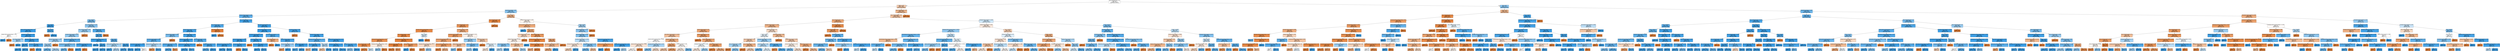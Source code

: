 digraph Tree {
node [shape=box, style="filled", color="black"] ;
0 [label="due_vs_submission_date <= 1.0\ngini = 0.5\nsamples = 294546\nvalue = [147273, 147273]", fillcolor="#e5813900"] ;
1 [label="weight <= 1.001\ngini = 0.464\nsamples = 180430\nvalue = [114285, 66145]", fillcolor="#e581396b"] ;
0 -> 1 [labeldistance=2.5, labelangle=45, headlabel="True"] ;
2 [label="assessment_type_TMA <= 0.007\ngini = 0.404\nsamples = 26073\nvalue = [7324, 18749]", fillcolor="#399de59b"] ;
1 -> 2 ;
3 [label="forumng_clicks_by_interval <= 4.998\ngini = 0.256\nsamples = 20077\nvalue = [3024, 17053]", fillcolor="#399de5d2"] ;
2 -> 3 ;
4 [label="date <= 89.069\ngini = 0.363\nsamples = 10435\nvalue = [2485, 7950]", fillcolor="#399de5af"] ;
3 -> 4 ;
5 [label="date <= 82.28\ngini = 0.026\nsamples = 1977\nvalue = [26, 1951]", fillcolor="#399de5fc"] ;
4 -> 5 ;
6 [label="glossary_clicks_by_interval_change <= -9.5\ngini = 0.012\nsamples = 1826\nvalue = [11, 1815]", fillcolor="#399de5fd"] ;
5 -> 6 ;
7 [label="subpage_clicks_by_interval_change <= -70.5\ngini = 0.5\nsamples = 2\nvalue = [1, 1]", fillcolor="#e5813900"] ;
6 -> 7 ;
8 [label="gini = 0.0\nsamples = 1\nvalue = [0, 1]", fillcolor="#399de5ff"] ;
7 -> 8 ;
9 [label="gini = 0.0\nsamples = 1\nvalue = [1, 0]", fillcolor="#e58139ff"] ;
7 -> 9 ;
10 [label="url_clicks_by_interval_change <= -20.0\ngini = 0.011\nsamples = 1824\nvalue = [10, 1814]", fillcolor="#399de5fe"] ;
6 -> 10 ;
11 [label="quiz_clicks_by_interval <= 19.5\ngini = 0.444\nsamples = 3\nvalue = [1, 2]", fillcolor="#399de57f"] ;
10 -> 11 ;
12 [label="gini = 0.0\nsamples = 1\nvalue = [1, 0]", fillcolor="#e58139ff"] ;
11 -> 12 ;
13 [label="gini = 0.0\nsamples = 2\nvalue = [0, 2]", fillcolor="#399de5ff"] ;
11 -> 13 ;
14 [label="homepage_clicks_by_interval <= 13.095\ngini = 0.01\nsamples = 1821\nvalue = [9, 1812]", fillcolor="#399de5fe"] ;
10 -> 14 ;
15 [label="date <= 68.0\ngini = 0.005\nsamples = 1717\nvalue = [4, 1713]", fillcolor="#399de5fe"] ;
14 -> 15 ;
16 [label="gini = 0.001\nsamples = 1530\nvalue = [1, 1529]", fillcolor="#399de5ff"] ;
15 -> 16 ;
17 [label="gini = 0.032\nsamples = 187\nvalue = [3, 184]", fillcolor="#399de5fb"] ;
15 -> 17 ;
18 [label="homepage_clicks_by_interval <= 13.595\ngini = 0.092\nsamples = 104\nvalue = [5, 99]", fillcolor="#399de5f2"] ;
14 -> 18 ;
19 [label="gini = 0.0\nsamples = 1\nvalue = [1, 0]", fillcolor="#e58139ff"] ;
18 -> 19 ;
20 [label="gini = 0.075\nsamples = 103\nvalue = [4, 99]", fillcolor="#399de5f5"] ;
18 -> 20 ;
21 [label="date <= 88.929\ngini = 0.179\nsamples = 151\nvalue = [15, 136]", fillcolor="#399de5e3"] ;
5 -> 21 ;
22 [label="gini = 0.0\nsamples = 15\nvalue = [15, 0]", fillcolor="#e58139ff"] ;
21 -> 22 ;
23 [label="gini = 0.0\nsamples = 136\nvalue = [0, 136]", fillcolor="#399de5ff"] ;
21 -> 23 ;
24 [label="due_vs_submission_date <= -0.003\ngini = 0.412\nsamples = 8458\nvalue = [2459, 5999]", fillcolor="#399de596"] ;
4 -> 24 ;
25 [label="due_vs_submission_date <= -0.997\ngini = 0.433\nsamples = 7329\nvalue = [2328, 5001]", fillcolor="#399de588"] ;
24 -> 25 ;
26 [label="oucontent_clicks_by_interval <= 3.951\ngini = 0.423\nsamples = 7188\nvalue = [2187, 5001]", fillcolor="#399de58f"] ;
25 -> 26 ;
27 [label="forumng_clicks_by_interval <= 4.013\ngini = 0.441\nsamples = 6323\nvalue = [2080, 4243]", fillcolor="#399de582"] ;
26 -> 27 ;
28 [label="date <= 131.854\ngini = 0.437\nsamples = 6262\nvalue = [2019, 4243]", fillcolor="#399de586"] ;
27 -> 28 ;
29 [label="gini = 0.3\nsamples = 1284\nvalue = [236, 1048]", fillcolor="#399de5c6"] ;
28 -> 29 ;
30 [label="gini = 0.46\nsamples = 4978\nvalue = [1783, 3195]", fillcolor="#399de571"] ;
28 -> 30 ;
31 [label="gini = 0.0\nsamples = 61\nvalue = [61, 0]", fillcolor="#e58139ff"] ;
27 -> 31 ;
32 [label="homepage_clicks_by_interval_change <= 9.999\ngini = 0.217\nsamples = 865\nvalue = [107, 758]", fillcolor="#399de5db"] ;
26 -> 32 ;
33 [label="homepage_clicks_by_interval_change <= 9.027\ngini = 0.343\nsamples = 442\nvalue = [97, 345]", fillcolor="#399de5b7"] ;
32 -> 33 ;
34 [label="gini = 0.298\nsamples = 422\nvalue = [77, 345]", fillcolor="#399de5c6"] ;
33 -> 34 ;
35 [label="gini = 0.0\nsamples = 20\nvalue = [20, 0]", fillcolor="#e58139ff"] ;
33 -> 35 ;
36 [label="forumng_clicks_by_interval_change <= 4.009\ngini = 0.046\nsamples = 423\nvalue = [10, 413]", fillcolor="#399de5f9"] ;
32 -> 36 ;
37 [label="gini = 0.037\nsamples = 421\nvalue = [8, 413]", fillcolor="#399de5fa"] ;
36 -> 37 ;
38 [label="gini = 0.0\nsamples = 2\nvalue = [2, 0]", fillcolor="#e58139ff"] ;
36 -> 38 ;
39 [label="gini = 0.0\nsamples = 141\nvalue = [141, 0]", fillcolor="#e58139ff"] ;
25 -> 39 ;
40 [label="due_vs_submission_date <= 0.012\ngini = 0.205\nsamples = 1129\nvalue = [131, 998]", fillcolor="#399de5de"] ;
24 -> 40 ;
41 [label="date <= 228.0\ngini = 0.159\nsamples = 1093\nvalue = [95, 998]", fillcolor="#399de5e7"] ;
40 -> 41 ;
42 [label="homepage_clicks_by_interval_change <= -1.0\ngini = 0.01\nsamples = 410\nvalue = [2, 408]", fillcolor="#399de5fe"] ;
41 -> 42 ;
43 [label="gini = 0.0\nsamples = 29\nvalue = [0, 29]", fillcolor="#399de5ff"] ;
42 -> 43 ;
44 [label="date <= 224.5\ngini = 0.01\nsamples = 381\nvalue = [2, 379]", fillcolor="#399de5fe"] ;
42 -> 44 ;
45 [label="gini = 0.008\nsamples = 235\nvalue = [1, 234]", fillcolor="#399de5fe"] ;
44 -> 45 ;
46 [label="gini = 0.014\nsamples = 146\nvalue = [1, 145]", fillcolor="#399de5fd"] ;
44 -> 46 ;
47 [label="date <= 232.5\ngini = 0.235\nsamples = 683\nvalue = [93, 590]", fillcolor="#399de5d7"] ;
41 -> 47 ;
48 [label="resource_clicks_by_interval_change <= -1.0\ngini = 0.45\nsamples = 234\nvalue = [80, 154]", fillcolor="#399de57b"] ;
47 -> 48 ;
49 [label="gini = 0.0\nsamples = 14\nvalue = [0, 14]", fillcolor="#399de5ff"] ;
48 -> 49 ;
50 [label="gini = 0.463\nsamples = 220\nvalue = [80, 140]", fillcolor="#399de56d"] ;
48 -> 50 ;
51 [label="date <= 238.5\ngini = 0.056\nsamples = 449\nvalue = [13, 436]", fillcolor="#399de5f7"] ;
47 -> 51 ;
52 [label="gini = 0.096\nsamples = 238\nvalue = [12, 226]", fillcolor="#399de5f1"] ;
51 -> 52 ;
53 [label="gini = 0.009\nsamples = 211\nvalue = [1, 210]", fillcolor="#399de5fe"] ;
51 -> 53 ;
54 [label="gini = 0.0\nsamples = 36\nvalue = [36, 0]", fillcolor="#e58139ff"] ;
40 -> 54 ;
55 [label="due_vs_submission_date <= -2.004\ngini = 0.106\nsamples = 9642\nvalue = [539, 9103]", fillcolor="#399de5f0"] ;
3 -> 55 ;
56 [label="due_vs_submission_date <= -4.997\ngini = 0.186\nsamples = 3675\nvalue = [381, 3294]", fillcolor="#399de5e2"] ;
55 -> 56 ;
57 [label="forumng_clicks_by_interval <= 6.994\ngini = 0.108\nsamples = 3491\nvalue = [199, 3292]", fillcolor="#399de5f0"] ;
56 -> 57 ;
58 [label="forumng_clicks_by_interval <= 6.043\ngini = 0.358\nsamples = 227\nvalue = [53, 174]", fillcolor="#399de5b1"] ;
57 -> 58 ;
59 [label="url_clicks_by_interval_change <= 0.358\ngini = 0.233\nsamples = 201\nvalue = [27, 174]", fillcolor="#399de5d7"] ;
58 -> 59 ;
60 [label="quiz_clicks_by_interval_change <= 29.468\ngini = 0.03\nsamples = 130\nvalue = [2, 128]", fillcolor="#399de5fb"] ;
59 -> 60 ;
61 [label="gini = 0.016\nsamples = 128\nvalue = [1, 127]", fillcolor="#399de5fd"] ;
60 -> 61 ;
62 [label="gini = 0.5\nsamples = 2\nvalue = [1, 1]", fillcolor="#e5813900"] ;
60 -> 62 ;
63 [label="subpage_clicks_by_interval_change <= 0.582\ngini = 0.456\nsamples = 71\nvalue = [25, 46]", fillcolor="#399de574"] ;
59 -> 63 ;
64 [label="gini = 0.219\nsamples = 24\nvalue = [21, 3]", fillcolor="#e58139db"] ;
63 -> 64 ;
65 [label="gini = 0.156\nsamples = 47\nvalue = [4, 43]", fillcolor="#399de5e7"] ;
63 -> 65 ;
66 [label="gini = 0.0\nsamples = 26\nvalue = [26, 0]", fillcolor="#e58139ff"] ;
58 -> 66 ;
67 [label="due_vs_submission_date <= -5.979\ngini = 0.085\nsamples = 3264\nvalue = [146, 3118]", fillcolor="#399de5f3"] ;
57 -> 67 ;
68 [label="forumng_clicks_by_interval <= 12.936\ngini = 0.054\nsamples = 2633\nvalue = [73, 2560]", fillcolor="#399de5f8"] ;
67 -> 68 ;
69 [label="oucollaborate_clicks_by_interval <= 0.022\ngini = 0.191\nsamples = 393\nvalue = [42, 351]", fillcolor="#399de5e0"] ;
68 -> 69 ;
70 [label="gini = 0.169\nsamples = 386\nvalue = [36, 350]", fillcolor="#399de5e5"] ;
69 -> 70 ;
71 [label="gini = 0.245\nsamples = 7\nvalue = [6, 1]", fillcolor="#e58139d4"] ;
69 -> 71 ;
72 [label="oucollaborate_clicks_by_interval_change <= 0.263\ngini = 0.027\nsamples = 2240\nvalue = [31, 2209]", fillcolor="#399de5fb"] ;
68 -> 72 ;
73 [label="gini = 0.022\nsamples = 2163\nvalue = [24, 2139]", fillcolor="#399de5fc"] ;
72 -> 73 ;
74 [label="gini = 0.165\nsamples = 77\nvalue = [7, 70]", fillcolor="#399de5e6"] ;
72 -> 74 ;
75 [label="due_vs_submission_date <= -5.024\ngini = 0.205\nsamples = 631\nvalue = [73, 558]", fillcolor="#399de5de"] ;
67 -> 75 ;
76 [label="gini = 0.0\nsamples = 34\nvalue = [34, 0]", fillcolor="#e58139ff"] ;
75 -> 76 ;
77 [label="forumng_clicks_by_interval <= 47.5\ngini = 0.122\nsamples = 597\nvalue = [39, 558]", fillcolor="#399de5ed"] ;
75 -> 77 ;
78 [label="gini = 0.211\nsamples = 325\nvalue = [39, 286]", fillcolor="#399de5dc"] ;
77 -> 78 ;
79 [label="gini = 0.0\nsamples = 272\nvalue = [0, 272]", fillcolor="#399de5ff"] ;
77 -> 79 ;
80 [label="quiz_clicks_by_interval <= 11.005\ngini = 0.022\nsamples = 184\nvalue = [182, 2]", fillcolor="#e58139fc"] ;
56 -> 80 ;
81 [label="gini = 0.0\nsamples = 2\nvalue = [0, 2]", fillcolor="#399de5ff"] ;
80 -> 81 ;
82 [label="gini = 0.0\nsamples = 182\nvalue = [182, 0]", fillcolor="#e58139ff"] ;
80 -> 82 ;
83 [label="url_clicks_by_interval_change <= 1.0\ngini = 0.052\nsamples = 5967\nvalue = [158, 5809]", fillcolor="#399de5f8"] ;
55 -> 83 ;
84 [label="resource_clicks_by_interval <= 15.158\ngini = 0.016\nsamples = 3445\nvalue = [27, 3418]", fillcolor="#399de5fd"] ;
83 -> 84 ;
85 [label="url_clicks_by_interval_change <= 0.019\ngini = 0.011\nsamples = 3354\nvalue = [18, 3336]", fillcolor="#399de5fe"] ;
84 -> 85 ;
86 [label="resource_clicks_by_interval <= 12.028\ngini = 0.003\nsamples = 2572\nvalue = [4, 2568]", fillcolor="#399de5ff"] ;
85 -> 86 ;
87 [label="subpage_clicks_by_interval_change <= 20.5\ngini = 0.002\nsamples = 2545\nvalue = [3, 2542]", fillcolor="#399de5ff"] ;
86 -> 87 ;
88 [label="gini = 0.002\nsamples = 2491\nvalue = [2, 2489]", fillcolor="#399de5ff"] ;
87 -> 88 ;
89 [label="gini = 0.036\nsamples = 54\nvalue = [1, 53]", fillcolor="#399de5fa"] ;
87 -> 89 ;
90 [label="forumng_clicks_by_interval <= 5.579\ngini = 0.071\nsamples = 27\nvalue = [1, 26]", fillcolor="#399de5f5"] ;
86 -> 90 ;
91 [label="gini = 0.0\nsamples = 1\nvalue = [1, 0]", fillcolor="#e58139ff"] ;
90 -> 91 ;
92 [label="gini = 0.0\nsamples = 26\nvalue = [0, 26]", fillcolor="#399de5ff"] ;
90 -> 92 ;
93 [label="url_clicks_by_interval <= 0.991\ngini = 0.035\nsamples = 782\nvalue = [14, 768]", fillcolor="#399de5fa"] ;
85 -> 93 ;
94 [label="gini = 0.0\nsamples = 7\nvalue = [7, 0]", fillcolor="#e58139ff"] ;
93 -> 94 ;
95 [label="quiz_clicks_by_interval_change <= 29.257\ngini = 0.018\nsamples = 775\nvalue = [7, 768]", fillcolor="#399de5fd"] ;
93 -> 95 ;
96 [label="gini = 0.011\nsamples = 713\nvalue = [4, 709]", fillcolor="#399de5fe"] ;
95 -> 96 ;
97 [label="gini = 0.092\nsamples = 62\nvalue = [3, 59]", fillcolor="#399de5f2"] ;
95 -> 97 ;
98 [label="url_clicks_by_interval_change <= -11.5\ngini = 0.178\nsamples = 91\nvalue = [9, 82]", fillcolor="#399de5e3"] ;
84 -> 98 ;
99 [label="due_vs_submission_date <= -1.0\ngini = 0.375\nsamples = 4\nvalue = [3, 1]", fillcolor="#e58139aa"] ;
98 -> 99 ;
100 [label="gini = 0.0\nsamples = 3\nvalue = [3, 0]", fillcolor="#e58139ff"] ;
99 -> 100 ;
101 [label="gini = 0.0\nsamples = 1\nvalue = [0, 1]", fillcolor="#399de5ff"] ;
99 -> 101 ;
102 [label="resource_clicks_by_interval <= 16.966\ngini = 0.128\nsamples = 87\nvalue = [6, 81]", fillcolor="#399de5ec"] ;
98 -> 102 ;
103 [label="forumng_clicks_by_interval <= 9.835\ngini = 0.43\nsamples = 16\nvalue = [5, 11]", fillcolor="#399de58b"] ;
102 -> 103 ;
104 [label="gini = 0.278\nsamples = 6\nvalue = [5, 1]", fillcolor="#e58139cc"] ;
103 -> 104 ;
105 [label="gini = 0.0\nsamples = 10\nvalue = [0, 10]", fillcolor="#399de5ff"] ;
103 -> 105 ;
106 [label="resource_clicks_by_interval <= 18.5\ngini = 0.028\nsamples = 71\nvalue = [1, 70]", fillcolor="#399de5fb"] ;
102 -> 106 ;
107 [label="gini = 0.142\nsamples = 13\nvalue = [1, 12]", fillcolor="#399de5ea"] ;
106 -> 107 ;
108 [label="gini = 0.0\nsamples = 58\nvalue = [0, 58]", fillcolor="#399de5ff"] ;
106 -> 108 ;
109 [label="url_clicks_by_interval <= 1.993\ngini = 0.098\nsamples = 2522\nvalue = [131, 2391]", fillcolor="#399de5f1"] ;
83 -> 109 ;
110 [label="gini = 0.0\nsamples = 19\nvalue = [19, 0]", fillcolor="#e58139ff"] ;
109 -> 110 ;
111 [label="forumng_clicks_by_interval <= 13.649\ngini = 0.085\nsamples = 2503\nvalue = [112, 2391]", fillcolor="#399de5f3"] ;
109 -> 111 ;
112 [label="homepage_clicks_by_interval_change <= 32.011\ngini = 0.24\nsamples = 487\nvalue = [68, 419]", fillcolor="#399de5d6"] ;
111 -> 112 ;
113 [label="quiz_clicks_by_interval <= 11.415\ngini = 0.088\nsamples = 345\nvalue = [16, 329]", fillcolor="#399de5f3"] ;
112 -> 113 ;
114 [label="gini = 0.426\nsamples = 13\nvalue = [9, 4]", fillcolor="#e581398e"] ;
113 -> 114 ;
115 [label="gini = 0.041\nsamples = 332\nvalue = [7, 325]", fillcolor="#399de5fa"] ;
113 -> 115 ;
116 [label="date <= 129.907\ngini = 0.464\nsamples = 142\nvalue = [52, 90]", fillcolor="#399de56c"] ;
112 -> 116 ;
117 [label="gini = 0.447\nsamples = 74\nvalue = [49, 25]", fillcolor="#e581397d"] ;
116 -> 117 ;
118 [label="gini = 0.084\nsamples = 68\nvalue = [3, 65]", fillcolor="#399de5f3"] ;
116 -> 118 ;
119 [label="forumng_clicks_by_interval_change <= 221.5\ngini = 0.043\nsamples = 2016\nvalue = [44, 1972]", fillcolor="#399de5f9"] ;
111 -> 119 ;
120 [label="homepage_clicks_by_interval <= 11.947\ngini = 0.017\nsamples = 1624\nvalue = [14, 1610]", fillcolor="#399de5fd"] ;
119 -> 120 ;
121 [label="gini = 0.128\nsamples = 58\nvalue = [4, 54]", fillcolor="#399de5ec"] ;
120 -> 121 ;
122 [label="gini = 0.013\nsamples = 1566\nvalue = [10, 1556]", fillcolor="#399de5fd"] ;
120 -> 122 ;
123 [label="forumng_clicks_by_interval <= 286.5\ngini = 0.141\nsamples = 392\nvalue = [30, 362]", fillcolor="#399de5ea"] ;
119 -> 123 ;
124 [label="gini = 0.394\nsamples = 111\nvalue = [30, 81]", fillcolor="#399de5a1"] ;
123 -> 124 ;
125 [label="gini = 0.0\nsamples = 281\nvalue = [0, 281]", fillcolor="#399de5ff"] ;
123 -> 125 ;
126 [label="date <= 60.893\ngini = 0.406\nsamples = 5996\nvalue = [4300, 1696]", fillcolor="#e581399a"] ;
2 -> 126 ;
127 [label="due_vs_submission_date <= 0.0\ngini = 0.109\nsamples = 2794\nvalue = [2633, 161]", fillcolor="#e58139ef"] ;
126 -> 127 ;
128 [label="due_vs_submission_date <= -0.0\ngini = 0.224\nsamples = 1254\nvalue = [1093, 161]", fillcolor="#e58139d9"] ;
127 -> 128 ;
129 [label="oucontent_clicks_by_interval_change <= 79.752\ngini = 0.118\nsamples = 811\nvalue = [760, 51]", fillcolor="#e58139ee"] ;
128 -> 129 ;
130 [label="due_vs_submission_date <= -2.986\ngini = 0.108\nsamples = 802\nvalue = [756, 46]", fillcolor="#e58139ef"] ;
129 -> 130 ;
131 [label="forumng_clicks_by_interval_change <= 2.977\ngini = 0.202\nsamples = 359\nvalue = [318, 41]", fillcolor="#e58139de"] ;
130 -> 131 ;
132 [label="due_vs_submission_date <= -3.009\ngini = 0.147\nsamples = 326\nvalue = [300, 26]", fillcolor="#e58139e9"] ;
131 -> 132 ;
133 [label="gini = 0.128\nsamples = 319\nvalue = [297, 22]", fillcolor="#e58139ec"] ;
132 -> 133 ;
134 [label="gini = 0.49\nsamples = 7\nvalue = [3, 4]", fillcolor="#399de540"] ;
132 -> 134 ;
135 [label="homepage_clicks_by_interval_change <= 48.55\ngini = 0.496\nsamples = 33\nvalue = [18, 15]", fillcolor="#e581392a"] ;
131 -> 135 ;
136 [label="gini = 0.408\nsamples = 21\nvalue = [6, 15]", fillcolor="#399de599"] ;
135 -> 136 ;
137 [label="gini = 0.0\nsamples = 12\nvalue = [12, 0]", fillcolor="#e58139ff"] ;
135 -> 137 ;
138 [label="oucollaborate_clicks_by_interval_change <= 1.971\ngini = 0.022\nsamples = 443\nvalue = [438, 5]", fillcolor="#e58139fc"] ;
130 -> 138 ;
139 [label="oucontent_clicks_by_interval <= 72.656\ngini = 0.018\nsamples = 437\nvalue = [433, 4]", fillcolor="#e58139fd"] ;
138 -> 139 ;
140 [label="gini = 0.014\nsamples = 430\nvalue = [427, 3]", fillcolor="#e58139fd"] ;
139 -> 140 ;
141 [label="gini = 0.245\nsamples = 7\nvalue = [6, 1]", fillcolor="#e58139d4"] ;
139 -> 141 ;
142 [label="homepage_clicks_by_interval <= 20.529\ngini = 0.278\nsamples = 6\nvalue = [5, 1]", fillcolor="#e58139cc"] ;
138 -> 142 ;
143 [label="gini = 0.0\nsamples = 1\nvalue = [0, 1]", fillcolor="#399de5ff"] ;
142 -> 143 ;
144 [label="gini = 0.0\nsamples = 5\nvalue = [5, 0]", fillcolor="#e58139ff"] ;
142 -> 144 ;
145 [label="date <= 19.034\ngini = 0.494\nsamples = 9\nvalue = [4, 5]", fillcolor="#399de533"] ;
129 -> 145 ;
146 [label="gini = 0.0\nsamples = 5\nvalue = [0, 5]", fillcolor="#399de5ff"] ;
145 -> 146 ;
147 [label="gini = 0.0\nsamples = 4\nvalue = [4, 0]", fillcolor="#e58139ff"] ;
145 -> 147 ;
148 [label="url_clicks_by_interval <= 0.999\ngini = 0.373\nsamples = 443\nvalue = [333, 110]", fillcolor="#e58139ab"] ;
128 -> 148 ;
149 [label="url_clicks_by_interval_change <= 0.008\ngini = 0.277\nsamples = 325\nvalue = [271, 54]", fillcolor="#e58139cc"] ;
148 -> 149 ;
150 [label="resource_clicks_by_interval_change <= 1.02\ngini = 0.337\nsamples = 252\nvalue = [198, 54]", fillcolor="#e58139b9"] ;
149 -> 150 ;
151 [label="homepage_clicks_by_interval_change <= 0.777\ngini = 0.486\nsamples = 36\nvalue = [21, 15]", fillcolor="#e5813949"] ;
150 -> 151 ;
152 [label="gini = 0.208\nsamples = 17\nvalue = [15, 2]", fillcolor="#e58139dd"] ;
151 -> 152 ;
153 [label="gini = 0.432\nsamples = 19\nvalue = [6, 13]", fillcolor="#399de589"] ;
151 -> 153 ;
154 [label="resource_clicks_by_interval_change <= 2.941\ngini = 0.296\nsamples = 216\nvalue = [177, 39]", fillcolor="#e58139c7"] ;
150 -> 154 ;
155 [label="gini = 0.084\nsamples = 91\nvalue = [87, 4]", fillcolor="#e58139f3"] ;
154 -> 155 ;
156 [label="gini = 0.403\nsamples = 125\nvalue = [90, 35]", fillcolor="#e581399c"] ;
154 -> 156 ;
157 [label="gini = 0.0\nsamples = 73\nvalue = [73, 0]", fillcolor="#e58139ff"] ;
149 -> 157 ;
158 [label="url_clicks_by_interval_change <= 1.012\ngini = 0.499\nsamples = 118\nvalue = [62, 56]", fillcolor="#e5813919"] ;
148 -> 158 ;
159 [label="subpage_clicks_by_interval <= 2.5\ngini = 0.434\nsamples = 44\nvalue = [14, 30]", fillcolor="#399de588"] ;
158 -> 159 ;
160 [label="subpage_clicks_by_interval <= 1.305\ngini = 0.444\nsamples = 9\nvalue = [6, 3]", fillcolor="#e581397f"] ;
159 -> 160 ;
161 [label="gini = 0.375\nsamples = 4\nvalue = [1, 3]", fillcolor="#399de5aa"] ;
160 -> 161 ;
162 [label="gini = 0.0\nsamples = 5\nvalue = [5, 0]", fillcolor="#e58139ff"] ;
160 -> 162 ;
163 [label="glossary_clicks_by_interval <= 0.5\ngini = 0.353\nsamples = 35\nvalue = [8, 27]", fillcolor="#399de5b3"] ;
159 -> 163 ;
164 [label="gini = 0.426\nsamples = 26\nvalue = [8, 18]", fillcolor="#399de58e"] ;
163 -> 164 ;
165 [label="gini = 0.0\nsamples = 9\nvalue = [0, 9]", fillcolor="#399de5ff"] ;
163 -> 165 ;
166 [label="url_clicks_by_interval <= 2.0\ngini = 0.456\nsamples = 74\nvalue = [48, 26]", fillcolor="#e5813975"] ;
158 -> 166 ;
167 [label="gini = 0.0\nsamples = 26\nvalue = [26, 0]", fillcolor="#e58139ff"] ;
166 -> 167 ;
168 [label="url_clicks_by_interval <= 4.5\ngini = 0.497\nsamples = 48\nvalue = [22, 26]", fillcolor="#399de527"] ;
166 -> 168 ;
169 [label="gini = 0.495\nsamples = 40\nvalue = [22, 18]", fillcolor="#e581392e"] ;
168 -> 169 ;
170 [label="gini = 0.0\nsamples = 8\nvalue = [0, 8]", fillcolor="#399de5ff"] ;
168 -> 170 ;
171 [label="gini = 0.0\nsamples = 1540\nvalue = [1540, 0]", fillcolor="#e58139ff"] ;
127 -> 171 ;
172 [label="oucontent_clicks_by_interval <= 4.967\ngini = 0.499\nsamples = 3202\nvalue = [1667, 1535]", fillcolor="#e5813914"] ;
126 -> 172 ;
173 [label="resource_clicks_by_interval_change <= -10.739\ngini = 0.37\nsamples = 1357\nvalue = [1024, 333]", fillcolor="#e58139ac"] ;
172 -> 173 ;
174 [label="gini = 0.0\nsamples = 32\nvalue = [0, 32]", fillcolor="#399de5ff"] ;
173 -> 174 ;
175 [label="date <= 117.081\ngini = 0.351\nsamples = 1325\nvalue = [1024, 301]", fillcolor="#e58139b4"] ;
173 -> 175 ;
176 [label="due_vs_submission_date <= 0.009\ngini = 0.477\nsamples = 389\nvalue = [236, 153]", fillcolor="#e581395a"] ;
175 -> 176 ;
177 [label="subpage_clicks_by_interval <= 0.004\ngini = 0.498\nsamples = 326\nvalue = [173, 153]", fillcolor="#e581391d"] ;
176 -> 177 ;
178 [label="due_vs_submission_date <= -0.001\ngini = 0.392\nsamples = 112\nvalue = [30, 82]", fillcolor="#399de5a2"] ;
177 -> 178 ;
179 [label="gini = 0.458\nsamples = 76\nvalue = [27, 49]", fillcolor="#399de572"] ;
178 -> 179 ;
180 [label="gini = 0.153\nsamples = 36\nvalue = [3, 33]", fillcolor="#399de5e8"] ;
178 -> 180 ;
181 [label="due_vs_submission_date <= -0.004\ngini = 0.443\nsamples = 214\nvalue = [143, 71]", fillcolor="#e5813980"] ;
177 -> 181 ;
182 [label="gini = 0.307\nsamples = 148\nvalue = [120, 28]", fillcolor="#e58139c4"] ;
181 -> 182 ;
183 [label="gini = 0.454\nsamples = 66\nvalue = [23, 43]", fillcolor="#399de577"] ;
181 -> 183 ;
184 [label="gini = 0.0\nsamples = 63\nvalue = [63, 0]", fillcolor="#e58139ff"] ;
176 -> 184 ;
185 [label="due_vs_submission_date <= -22.025\ngini = 0.266\nsamples = 936\nvalue = [788, 148]", fillcolor="#e58139cf"] ;
175 -> 185 ;
186 [label="oucontent_clicks_by_interval_change <= -62.0\ngini = 0.074\nsamples = 336\nvalue = [323, 13]", fillcolor="#e58139f5"] ;
185 -> 186 ;
187 [label="gini = 0.0\nsamples = 2\nvalue = [0, 2]", fillcolor="#399de5ff"] ;
186 -> 187 ;
188 [label="homepage_clicks_by_interval <= 0.002\ngini = 0.064\nsamples = 334\nvalue = [323, 11]", fillcolor="#e58139f6"] ;
186 -> 188 ;
189 [label="gini = 0.386\nsamples = 23\nvalue = [17, 6]", fillcolor="#e58139a5"] ;
188 -> 189 ;
190 [label="gini = 0.032\nsamples = 311\nvalue = [306, 5]", fillcolor="#e58139fb"] ;
188 -> 190 ;
191 [label="weight <= 0.001\ngini = 0.349\nsamples = 600\nvalue = [465, 135]", fillcolor="#e58139b5"] ;
185 -> 191 ;
192 [label="quiz_clicks_by_interval_change <= 0.807\ngini = 0.416\nsamples = 458\nvalue = [323, 135]", fillcolor="#e5813994"] ;
191 -> 192 ;
193 [label="gini = 0.368\nsamples = 427\nvalue = [323, 104]", fillcolor="#e58139ad"] ;
192 -> 193 ;
194 [label="gini = 0.0\nsamples = 31\nvalue = [0, 31]", fillcolor="#399de5ff"] ;
192 -> 194 ;
195 [label="gini = 0.0\nsamples = 142\nvalue = [142, 0]", fillcolor="#e58139ff"] ;
191 -> 195 ;
196 [label="weight <= 0.009\ngini = 0.454\nsamples = 1845\nvalue = [643, 1202]", fillcolor="#399de577"] ;
172 -> 196 ;
197 [label="due_vs_submission_date <= 0.009\ngini = 0.41\nsamples = 1687\nvalue = [485, 1202]", fillcolor="#399de598"] ;
196 -> 197 ;
198 [label="due_vs_submission_date <= -0.006\ngini = 0.387\nsamples = 1630\nvalue = [428, 1202]", fillcolor="#399de5a4"] ;
197 -> 198 ;
199 [label="oucontent_clicks_by_interval <= 23.915\ngini = 0.476\nsamples = 1019\nvalue = [399, 620]", fillcolor="#399de55b"] ;
198 -> 199 ;
200 [label="forumng_clicks_by_interval_change <= 7.81\ngini = 0.494\nsamples = 455\nvalue = [253, 202]", fillcolor="#e5813933"] ;
199 -> 200 ;
201 [label="gini = 0.473\nsamples = 407\nvalue = [251, 156]", fillcolor="#e5813961"] ;
200 -> 201 ;
202 [label="gini = 0.08\nsamples = 48\nvalue = [2, 46]", fillcolor="#399de5f4"] ;
200 -> 202 ;
203 [label="homepage_clicks_by_interval <= 80.3\ngini = 0.384\nsamples = 564\nvalue = [146, 418]", fillcolor="#399de5a6"] ;
199 -> 203 ;
204 [label="gini = 0.322\nsamples = 495\nvalue = [100, 395]", fillcolor="#399de5be"] ;
203 -> 204 ;
205 [label="gini = 0.444\nsamples = 69\nvalue = [46, 23]", fillcolor="#e581397f"] ;
203 -> 205 ;
206 [label="subpage_clicks_by_interval_change <= -29.5\ngini = 0.09\nsamples = 611\nvalue = [29, 582]", fillcolor="#399de5f2"] ;
198 -> 206 ;
207 [label="oucontent_clicks_by_interval_change <= -17.5\ngini = 0.26\nsamples = 13\nvalue = [11, 2]", fillcolor="#e58139d1"] ;
206 -> 207 ;
208 [label="gini = 0.0\nsamples = 2\nvalue = [0, 2]", fillcolor="#399de5ff"] ;
207 -> 208 ;
209 [label="gini = 0.0\nsamples = 11\nvalue = [11, 0]", fillcolor="#e58139ff"] ;
207 -> 209 ;
210 [label="glossary_clicks_by_interval_change <= 6.547\ngini = 0.058\nsamples = 598\nvalue = [18, 580]", fillcolor="#399de5f7"] ;
206 -> 210 ;
211 [label="gini = 0.034\nsamples = 576\nvalue = [10, 566]", fillcolor="#399de5fa"] ;
210 -> 211 ;
212 [label="gini = 0.463\nsamples = 22\nvalue = [8, 14]", fillcolor="#399de56d"] ;
210 -> 212 ;
213 [label="gini = 0.0\nsamples = 57\nvalue = [57, 0]", fillcolor="#e58139ff"] ;
197 -> 213 ;
214 [label="gini = 0.0\nsamples = 158\nvalue = [158, 0]", fillcolor="#e58139ff"] ;
196 -> 214 ;
215 [label="due_vs_submission_date <= 0.0\ngini = 0.426\nsamples = 154357\nvalue = [106961, 47396]", fillcolor="#e581398e"] ;
1 -> 215 ;
216 [label="due_vs_submission_date <= -0.0\ngini = 0.448\nsamples = 140219\nvalue = [92823, 47396]", fillcolor="#e581397d"] ;
215 -> 216 ;
217 [label="due_vs_submission_date <= -2.0\ngini = 0.37\nsamples = 99708\nvalue = [75282, 24426]", fillcolor="#e58139ac"] ;
216 -> 217 ;
218 [label="homepage_clicks_by_interval <= 27.999\ngini = 0.405\nsamples = 81598\nvalue = [58549, 23049]", fillcolor="#e581399b"] ;
217 -> 218 ;
219 [label="resource_clicks_by_interval <= 0.0\ngini = 0.354\nsamples = 59112\nvalue = [45547, 13565]", fillcolor="#e58139b3"] ;
218 -> 219 ;
220 [label="quiz_clicks_by_interval_change <= -11.987\ngini = 0.44\nsamples = 18556\nvalue = [12484, 6072]", fillcolor="#e5813983"] ;
219 -> 220 ;
221 [label="resource_clicks_by_interval_change <= -0.005\ngini = 0.5\nsamples = 4471\nvalue = [2222, 2249]", fillcolor="#399de503"] ;
220 -> 221 ;
222 [label="resource_clicks_by_interval_change <= -0.995\ngini = 0.492\nsamples = 3080\nvalue = [1732, 1348]", fillcolor="#e5813939"] ;
221 -> 222 ;
223 [label="gini = 0.5\nsamples = 2743\nvalue = [1395, 1348]", fillcolor="#e5813909"] ;
222 -> 223 ;
224 [label="gini = 0.0\nsamples = 337\nvalue = [337, 0]", fillcolor="#e58139ff"] ;
222 -> 224 ;
225 [label="homepage_clicks_by_interval_change <= -4.971\ngini = 0.456\nsamples = 1391\nvalue = [490, 901]", fillcolor="#399de574"] ;
221 -> 225 ;
226 [label="gini = 0.369\nsamples = 948\nvalue = [231, 717]", fillcolor="#399de5ad"] ;
225 -> 226 ;
227 [label="gini = 0.486\nsamples = 443\nvalue = [259, 184]", fillcolor="#e581394a"] ;
225 -> 227 ;
228 [label="homepage_clicks_by_interval <= 9.0\ngini = 0.396\nsamples = 14085\nvalue = [10262, 3823]", fillcolor="#e58139a0"] ;
220 -> 228 ;
229 [label="date <= 47.002\ngini = 0.335\nsamples = 11144\nvalue = [8769, 2375]", fillcolor="#e58139ba"] ;
228 -> 229 ;
230 [label="gini = 0.456\nsamples = 1590\nvalue = [1031, 559]", fillcolor="#e5813975"] ;
229 -> 230 ;
231 [label="gini = 0.308\nsamples = 9554\nvalue = [7738, 1816]", fillcolor="#e58139c3"] ;
229 -> 231 ;
232 [label="url_clicks_by_interval <= 1.99\ngini = 0.5\nsamples = 2941\nvalue = [1493, 1448]", fillcolor="#e5813908"] ;
228 -> 232 ;
233 [label="gini = 0.495\nsamples = 2587\nvalue = [1422, 1165]", fillcolor="#e581392e"] ;
232 -> 233 ;
234 [label="gini = 0.321\nsamples = 354\nvalue = [71, 283]", fillcolor="#399de5bf"] ;
232 -> 234 ;
235 [label="resource_clicks_by_interval <= 1.0\ngini = 0.301\nsamples = 40556\nvalue = [33063, 7493]", fillcolor="#e58139c5"] ;
219 -> 235 ;
236 [label="gini = 0.0\nsamples = 7721\nvalue = [7721, 0]", fillcolor="#e58139ff"] ;
235 -> 236 ;
237 [label="resource_clicks_by_interval <= 1.0\ngini = 0.352\nsamples = 32835\nvalue = [25342, 7493]", fillcolor="#e58139b4"] ;
235 -> 237 ;
238 [label="homepage_clicks_by_interval <= 14.992\ngini = 0.5\nsamples = 3304\nvalue = [1609, 1695]", fillcolor="#399de50d"] ;
237 -> 238 ;
239 [label="gini = 0.495\nsamples = 2349\nvalue = [1291, 1058]", fillcolor="#e581392e"] ;
238 -> 239 ;
240 [label="gini = 0.444\nsamples = 955\nvalue = [318, 637]", fillcolor="#399de580"] ;
238 -> 240 ;
241 [label="resource_clicks_by_interval <= 2.0\ngini = 0.316\nsamples = 29531\nvalue = [23733, 5798]", fillcolor="#e58139c1"] ;
237 -> 241 ;
242 [label="gini = 0.0\nsamples = 5710\nvalue = [5710, 0]", fillcolor="#e58139ff"] ;
241 -> 242 ;
243 [label="gini = 0.368\nsamples = 23821\nvalue = [18023, 5798]", fillcolor="#e58139ad"] ;
241 -> 243 ;
244 [label="assessment_type_TMA <= 0.0\ngini = 0.488\nsamples = 22486\nvalue = [13002, 9484]", fillcolor="#e5813945"] ;
218 -> 244 ;
245 [label="weight <= 2.995\ngini = 0.498\nsamples = 10931\nvalue = [5085, 5846]", fillcolor="#399de521"] ;
244 -> 245 ;
246 [label="due_vs_submission_date <= -3.0\ngini = 0.46\nsamples = 4941\nvalue = [3169, 1772]", fillcolor="#e5813970"] ;
245 -> 246 ;
247 [label="due_vs_submission_date <= -3.007\ngini = 0.45\nsamples = 1038\nvalue = [355, 683]", fillcolor="#399de57a"] ;
246 -> 247 ;
248 [label="gini = 0.041\nsamples = 96\nvalue = [94, 2]", fillcolor="#e58139fa"] ;
247 -> 248 ;
249 [label="gini = 0.401\nsamples = 942\nvalue = [261, 681]", fillcolor="#399de59d"] ;
247 -> 249 ;
250 [label="due_vs_submission_date <= -2.001\ngini = 0.402\nsamples = 3903\nvalue = [2814, 1089]", fillcolor="#e581399c"] ;
246 -> 250 ;
251 [label="gini = 0.0\nsamples = 994\nvalue = [994, 0]", fillcolor="#e58139ff"] ;
250 -> 251 ;
252 [label="gini = 0.468\nsamples = 2909\nvalue = [1820, 1089]", fillcolor="#e5813966"] ;
250 -> 252 ;
253 [label="homepage_clicks_by_interval <= 75.945\ngini = 0.435\nsamples = 5990\nvalue = [1916, 4074]", fillcolor="#399de587"] ;
245 -> 253 ;
254 [label="url_clicks_by_interval <= 0.002\ngini = 0.47\nsamples = 4735\nvalue = [1785, 2950]", fillcolor="#399de565"] ;
253 -> 254 ;
255 [label="gini = 0.275\nsamples = 1320\nvalue = [217, 1103]", fillcolor="#399de5cd"] ;
254 -> 255 ;
256 [label="gini = 0.497\nsamples = 3415\nvalue = [1568, 1847]", fillcolor="#399de527"] ;
254 -> 256 ;
257 [label="due_vs_submission_date <= -3.115\ngini = 0.187\nsamples = 1255\nvalue = [131, 1124]", fillcolor="#399de5e1"] ;
253 -> 257 ;
258 [label="gini = 0.159\nsamples = 23\nvalue = [21, 2]", fillcolor="#e58139e7"] ;
257 -> 258 ;
259 [label="gini = 0.163\nsamples = 1232\nvalue = [110, 1122]", fillcolor="#399de5e6"] ;
257 -> 259 ;
260 [label="assessment_type_TMA <= 0.999\ngini = 0.431\nsamples = 11555\nvalue = [7917, 3638]", fillcolor="#e581398a"] ;
244 -> 260 ;
261 [label="gini = 0.0\nsamples = 1621\nvalue = [1621, 0]", fillcolor="#e58139ff"] ;
260 -> 261 ;
262 [label="ouwiki_clicks_by_interval <= 0.002\ngini = 0.464\nsamples = 9934\nvalue = [6296, 3638]", fillcolor="#e581396c"] ;
260 -> 262 ;
263 [label="resource_clicks_by_interval <= 0.017\ngini = 0.497\nsamples = 5484\nvalue = [2940, 2544]", fillcolor="#e5813922"] ;
262 -> 263 ;
264 [label="gini = 0.352\nsamples = 561\nvalue = [128, 433]", fillcolor="#399de5b4"] ;
263 -> 264 ;
265 [label="gini = 0.49\nsamples = 4923\nvalue = [2812, 2111]", fillcolor="#e5813940"] ;
263 -> 265 ;
266 [label="ouwiki_clicks_by_interval <= 1.0\ngini = 0.371\nsamples = 4450\nvalue = [3356, 1094]", fillcolor="#e58139ac"] ;
262 -> 266 ;
267 [label="gini = 0.0\nsamples = 919\nvalue = [919, 0]", fillcolor="#e58139ff"] ;
266 -> 267 ;
268 [label="gini = 0.428\nsamples = 3531\nvalue = [2437, 1094]", fillcolor="#e581398d"] ;
266 -> 268 ;
269 [label="due_vs_submission_date <= -1.0\ngini = 0.141\nsamples = 18110\nvalue = [16733, 1377]", fillcolor="#e58139ea"] ;
217 -> 269 ;
270 [label="due_vs_submission_date <= -1.0\ngini = 0.268\nsamples = 8642\nvalue = [7265, 1377]", fillcolor="#e58139cf"] ;
269 -> 270 ;
271 [label="gini = 0.0\nsamples = 7012\nvalue = [7012, 0]", fillcolor="#e58139ff"] ;
270 -> 271 ;
272 [label="url_clicks_by_interval <= 1.839\ngini = 0.262\nsamples = 1630\nvalue = [253, 1377]", fillcolor="#399de5d0"] ;
270 -> 272 ;
273 [label="url_clicks_by_interval <= 1.012\ngini = 0.322\nsamples = 1065\nvalue = [215, 850]", fillcolor="#399de5be"] ;
272 -> 273 ;
274 [label="ouelluminate_clicks_by_interval <= 0.178\ngini = 0.305\nsamples = 1046\nvalue = [196, 850]", fillcolor="#399de5c4"] ;
273 -> 274 ;
275 [label="gini = 0.291\nsamples = 1020\nvalue = [180, 840]", fillcolor="#399de5c8"] ;
274 -> 275 ;
276 [label="gini = 0.473\nsamples = 26\nvalue = [16, 10]", fillcolor="#e5813960"] ;
274 -> 276 ;
277 [label="gini = 0.0\nsamples = 19\nvalue = [19, 0]", fillcolor="#e58139ff"] ;
273 -> 277 ;
278 [label="quiz_clicks_by_interval_change <= -141.0\ngini = 0.125\nsamples = 565\nvalue = [38, 527]", fillcolor="#399de5ed"] ;
272 -> 278 ;
279 [label="oucollaborate_clicks_by_interval_change <= -1.5\ngini = 0.422\nsamples = 33\nvalue = [10, 23]", fillcolor="#399de590"] ;
278 -> 279 ;
280 [label="gini = 0.0\nsamples = 9\nvalue = [9, 0]", fillcolor="#e58139ff"] ;
279 -> 280 ;
281 [label="gini = 0.08\nsamples = 24\nvalue = [1, 23]", fillcolor="#399de5f4"] ;
279 -> 281 ;
282 [label="htmlactivity_clicks_by_interval_change <= -1.225\ngini = 0.1\nsamples = 532\nvalue = [28, 504]", fillcolor="#399de5f1"] ;
278 -> 282 ;
283 [label="gini = 0.48\nsamples = 10\nvalue = [4, 6]", fillcolor="#399de555"] ;
282 -> 283 ;
284 [label="gini = 0.088\nsamples = 522\nvalue = [24, 498]", fillcolor="#399de5f3"] ;
282 -> 284 ;
285 [label="gini = 0.0\nsamples = 9468\nvalue = [9468, 0]", fillcolor="#e58139ff"] ;
269 -> 285 ;
286 [label="homepage_clicks_by_interval <= 24.991\ngini = 0.491\nsamples = 40511\nvalue = [17541, 22970]", fillcolor="#399de53c"] ;
216 -> 286 ;
287 [label="subpage_clicks_by_interval <= 0.001\ngini = 0.496\nsamples = 25015\nvalue = [13650, 11365]", fillcolor="#e581392b"] ;
286 -> 287 ;
288 [label="homepage_clicks_by_interval_change <= -16.955\ngini = 0.43\nsamples = 5989\nvalue = [1876, 4113]", fillcolor="#399de58b"] ;
287 -> 288 ;
289 [label="sharedsubpage_clicks_by_interval_change <= -0.002\ngini = 0.3\nsamples = 2394\nvalue = [440, 1954]", fillcolor="#399de5c6"] ;
288 -> 289 ;
290 [label="sharedsubpage_clicks_by_interval_change <= -0.993\ngini = 0.431\nsamples = 35\nvalue = [24, 11]", fillcolor="#e581398a"] ;
289 -> 290 ;
291 [label="url_clicks_by_interval_change <= -5.5\ngini = 0.26\nsamples = 13\nvalue = [2, 11]", fillcolor="#399de5d1"] ;
290 -> 291 ;
292 [label="gini = 0.48\nsamples = 5\nvalue = [2, 3]", fillcolor="#399de555"] ;
291 -> 292 ;
293 [label="gini = 0.0\nsamples = 8\nvalue = [0, 8]", fillcolor="#399de5ff"] ;
291 -> 293 ;
294 [label="gini = 0.0\nsamples = 22\nvalue = [22, 0]", fillcolor="#e58139ff"] ;
290 -> 294 ;
295 [label="resource_clicks_by_interval_change <= -0.0\ngini = 0.29\nsamples = 2359\nvalue = [416, 1943]", fillcolor="#399de5c8"] ;
289 -> 295 ;
296 [label="resource_clicks_by_interval_change <= -1.0\ngini = 0.327\nsamples = 1850\nvalue = [381, 1469]", fillcolor="#399de5bd"] ;
295 -> 296 ;
297 [label="gini = 0.305\nsamples = 1809\nvalue = [340, 1469]", fillcolor="#399de5c4"] ;
296 -> 297 ;
298 [label="gini = 0.0\nsamples = 41\nvalue = [41, 0]", fillcolor="#e58139ff"] ;
296 -> 298 ;
299 [label="forumng_clicks_by_interval_change <= -38.5\ngini = 0.128\nsamples = 509\nvalue = [35, 474]", fillcolor="#399de5ec"] ;
295 -> 299 ;
300 [label="gini = 0.016\nsamples = 243\nvalue = [2, 241]", fillcolor="#399de5fd"] ;
299 -> 300 ;
301 [label="gini = 0.217\nsamples = 266\nvalue = [33, 233]", fillcolor="#399de5db"] ;
299 -> 301 ;
302 [label="date <= 89.168\ngini = 0.48\nsamples = 3595\nvalue = [1436, 2159]", fillcolor="#399de555"] ;
288 -> 302 ;
303 [label="resource_clicks_by_interval_change <= -0.017\ngini = 0.279\nsamples = 787\nvalue = [132, 655]", fillcolor="#399de5cc"] ;
302 -> 303 ;
304 [label="resource_clicks_by_interval_change <= -0.992\ngini = 0.423\nsamples = 277\nvalue = [84, 193]", fillcolor="#399de590"] ;
303 -> 304 ;
305 [label="gini = 0.349\nsamples = 249\nvalue = [56, 193]", fillcolor="#399de5b5"] ;
304 -> 305 ;
306 [label="gini = 0.0\nsamples = 28\nvalue = [28, 0]", fillcolor="#e58139ff"] ;
304 -> 306 ;
307 [label="weight <= 4.823\ngini = 0.171\nsamples = 510\nvalue = [48, 462]", fillcolor="#399de5e5"] ;
303 -> 307 ;
308 [label="gini = 0.0\nsamples = 9\nvalue = [9, 0]", fillcolor="#e58139ff"] ;
307 -> 308 ;
309 [label="gini = 0.144\nsamples = 501\nvalue = [39, 462]", fillcolor="#399de5e9"] ;
307 -> 309 ;
310 [label="date <= 200.577\ngini = 0.497\nsamples = 2808\nvalue = [1304, 1504]", fillcolor="#399de522"] ;
302 -> 310 ;
311 [label="forumng_clicks_by_interval_change <= -23.918\ngini = 0.5\nsamples = 2571\nvalue = [1288, 1283]", fillcolor="#e5813901"] ;
310 -> 311 ;
312 [label="gini = 0.163\nsamples = 145\nvalue = [13, 132]", fillcolor="#399de5e6"] ;
311 -> 312 ;
313 [label="gini = 0.499\nsamples = 2426\nvalue = [1275, 1151]", fillcolor="#e5813919"] ;
311 -> 313 ;
314 [label="forumng_clicks_by_interval_change <= 0.035\ngini = 0.126\nsamples = 237\nvalue = [16, 221]", fillcolor="#399de5ed"] ;
310 -> 314 ;
315 [label="gini = 0.076\nsamples = 227\nvalue = [9, 218]", fillcolor="#399de5f4"] ;
314 -> 315 ;
316 [label="gini = 0.42\nsamples = 10\nvalue = [7, 3]", fillcolor="#e5813992"] ;
314 -> 316 ;
317 [label="date <= 102.008\ngini = 0.472\nsamples = 19026\nvalue = [11774, 7252]", fillcolor="#e5813962"] ;
287 -> 317 ;
318 [label="forumng_clicks_by_interval <= 8.0\ngini = 0.496\nsamples = 7985\nvalue = [3631, 4354]", fillcolor="#399de52a"] ;
317 -> 318 ;
319 [label="url_clicks_by_interval <= 0.999\ngini = 0.491\nsamples = 5196\nvalue = [2937, 2259]", fillcolor="#e581393b"] ;
318 -> 319 ;
320 [label="url_clicks_by_interval <= 0.0\ngini = 0.447\nsamples = 3335\nvalue = [2209, 1126]", fillcolor="#e581397d"] ;
319 -> 320 ;
321 [label="gini = 0.494\nsamples = 2541\nvalue = [1415, 1126]", fillcolor="#e5813934"] ;
320 -> 321 ;
322 [label="gini = 0.0\nsamples = 794\nvalue = [794, 0]", fillcolor="#e58139ff"] ;
320 -> 322 ;
323 [label="forumng_clicks_by_interval <= 0.011\ngini = 0.476\nsamples = 1861\nvalue = [728, 1133]", fillcolor="#399de55b"] ;
319 -> 323 ;
324 [label="gini = 0.386\nsamples = 913\nvalue = [239, 674]", fillcolor="#399de5a5"] ;
323 -> 324 ;
325 [label="gini = 0.499\nsamples = 948\nvalue = [489, 459]", fillcolor="#e5813910"] ;
323 -> 325 ;
326 [label="page_clicks_by_interval_change <= -0.015\ngini = 0.374\nsamples = 2789\nvalue = [694, 2095]", fillcolor="#399de5ab"] ;
318 -> 326 ;
327 [label="page_clicks_by_interval_change <= -0.998\ngini = 0.488\nsamples = 423\nvalue = [244, 179]", fillcolor="#e5813944"] ;
326 -> 327 ;
328 [label="gini = 0.482\nsamples = 301\nvalue = [122, 179]", fillcolor="#399de551"] ;
327 -> 328 ;
329 [label="gini = 0.0\nsamples = 122\nvalue = [122, 0]", fillcolor="#e58139ff"] ;
327 -> 329 ;
330 [label="subpage_clicks_by_interval <= 0.97\ngini = 0.308\nsamples = 2366\nvalue = [450, 1916]", fillcolor="#399de5c3"] ;
326 -> 330 ;
331 [label="gini = 0.0\nsamples = 46\nvalue = [46, 0]", fillcolor="#e58139ff"] ;
330 -> 331 ;
332 [label="gini = 0.288\nsamples = 2320\nvalue = [404, 1916]", fillcolor="#399de5c9"] ;
330 -> 332 ;
333 [label="weight <= 27.998\ngini = 0.387\nsamples = 11041\nvalue = [8143, 2898]", fillcolor="#e58139a4"] ;
317 -> 333 ;
334 [label="url_clicks_by_interval_change <= 1.0\ngini = 0.364\nsamples = 10406\nvalue = [7915, 2491]", fillcolor="#e58139af"] ;
333 -> 334 ;
335 [label="url_clicks_by_interval_change <= 0.0\ngini = 0.325\nsamples = 8857\nvalue = [7050, 1807]", fillcolor="#e58139be"] ;
334 -> 335 ;
336 [label="gini = 0.362\nsamples = 7623\nvalue = [5816, 1807]", fillcolor="#e58139b0"] ;
335 -> 336 ;
337 [label="gini = 0.0\nsamples = 1234\nvalue = [1234, 0]", fillcolor="#e58139ff"] ;
335 -> 337 ;
338 [label="url_clicks_by_interval_change <= 1.0\ngini = 0.493\nsamples = 1549\nvalue = [865, 684]", fillcolor="#e5813935"] ;
334 -> 338 ;
339 [label="gini = 0.415\nsamples = 480\nvalue = [141, 339]", fillcolor="#399de595"] ;
338 -> 339 ;
340 [label="gini = 0.437\nsamples = 1069\nvalue = [724, 345]", fillcolor="#e5813985"] ;
338 -> 340 ;
341 [label="subpage_clicks_by_interval <= 0.974\ngini = 0.46\nsamples = 635\nvalue = [228, 407]", fillcolor="#399de570"] ;
333 -> 341 ;
342 [label="gini = 0.0\nsamples = 51\nvalue = [51, 0]", fillcolor="#e58139ff"] ;
341 -> 342 ;
343 [label="weight <= 34.96\ngini = 0.422\nsamples = 584\nvalue = [177, 407]", fillcolor="#399de590"] ;
341 -> 343 ;
344 [label="gini = 0.489\nsamples = 365\nvalue = [156, 209]", fillcolor="#399de541"] ;
343 -> 344 ;
345 [label="gini = 0.173\nsamples = 219\nvalue = [21, 198]", fillcolor="#399de5e4"] ;
343 -> 345 ;
346 [label="date <= 131.013\ngini = 0.376\nsamples = 15496\nvalue = [3891, 11605]", fillcolor="#399de5aa"] ;
286 -> 346 ;
347 [label="url_clicks_by_interval <= 1.996\ngini = 0.282\nsamples = 9979\nvalue = [1693, 8286]", fillcolor="#399de5cb"] ;
346 -> 347 ;
348 [label="url_clicks_by_interval <= 1.002\ngini = 0.386\nsamples = 3929\nvalue = [1027, 2902]", fillcolor="#399de5a5"] ;
347 -> 348 ;
349 [label="weight <= 4.991\ngini = 0.328\nsamples = 3660\nvalue = [758, 2902]", fillcolor="#399de5bc"] ;
348 -> 349 ;
350 [label="gini = 0.0\nsamples = 42\nvalue = [42, 0]", fillcolor="#e58139ff"] ;
349 -> 350 ;
351 [label="url_clicks_by_interval <= 0.999\ngini = 0.317\nsamples = 3618\nvalue = [716, 2902]", fillcolor="#399de5c0"] ;
349 -> 351 ;
352 [label="gini = 0.376\nsamples = 2431\nvalue = [610, 1821]", fillcolor="#399de5aa"] ;
351 -> 352 ;
353 [label="gini = 0.163\nsamples = 1187\nvalue = [106, 1081]", fillcolor="#399de5e6"] ;
351 -> 353 ;
354 [label="gini = 0.0\nsamples = 269\nvalue = [269, 0]", fillcolor="#e58139ff"] ;
348 -> 354 ;
355 [label="externalquiz_clicks_by_interval_change <= 0.011\ngini = 0.196\nsamples = 6050\nvalue = [666, 5384]", fillcolor="#399de5df"] ;
347 -> 355 ;
356 [label="htmlactivity_clicks_by_interval_change <= -0.044\ngini = 0.167\nsamples = 5418\nvalue = [498, 4920]", fillcolor="#399de5e5"] ;
355 -> 356 ;
357 [label="htmlactivity_clicks_by_interval_change <= -0.993\ngini = 0.475\nsamples = 108\nvalue = [42, 66]", fillcolor="#399de55d"] ;
356 -> 357 ;
358 [label="gini = 0.26\nsamples = 78\nvalue = [12, 66]", fillcolor="#399de5d1"] ;
357 -> 358 ;
359 [label="gini = 0.0\nsamples = 30\nvalue = [30, 0]", fillcolor="#e58139ff"] ;
357 -> 359 ;
360 [label="oucollaborate_clicks_by_interval <= 0.0\ngini = 0.157\nsamples = 5310\nvalue = [456, 4854]", fillcolor="#399de5e7"] ;
356 -> 360 ;
361 [label="gini = 0.118\nsamples = 3812\nvalue = [241, 3571]", fillcolor="#399de5ee"] ;
360 -> 361 ;
362 [label="gini = 0.246\nsamples = 1498\nvalue = [215, 1283]", fillcolor="#399de5d4"] ;
360 -> 362 ;
363 [label="externalquiz_clicks_by_interval_change <= 0.998\ngini = 0.39\nsamples = 632\nvalue = [168, 464]", fillcolor="#399de5a3"] ;
355 -> 363 ;
364 [label="gini = 0.0\nsamples = 86\nvalue = [86, 0]", fillcolor="#e58139ff"] ;
363 -> 364 ;
365 [label="quiz_clicks_by_interval <= 0.021\ngini = 0.255\nsamples = 546\nvalue = [82, 464]", fillcolor="#399de5d2"] ;
363 -> 365 ;
366 [label="gini = 0.225\nsamples = 533\nvalue = [69, 464]", fillcolor="#399de5d9"] ;
365 -> 366 ;
367 [label="gini = 0.0\nsamples = 13\nvalue = [13, 0]", fillcolor="#e58139ff"] ;
365 -> 367 ;
368 [label="weight <= 24.998\ngini = 0.479\nsamples = 5517\nvalue = [2198, 3319]", fillcolor="#399de556"] ;
346 -> 368 ;
369 [label="forumng_clicks_by_interval <= 54.984\ngini = 0.491\nsamples = 2393\nvalue = [1354, 1039]", fillcolor="#e581393b"] ;
368 -> 369 ;
370 [label="quiz_clicks_by_interval <= 5.934\ngini = 0.456\nsamples = 1791\nvalue = [1162, 629]", fillcolor="#e5813975"] ;
369 -> 370 ;
371 [label="dataplus_clicks_by_interval_change <= 1.0\ngini = 0.417\nsamples = 1555\nvalue = [1095, 460]", fillcolor="#e5813994"] ;
370 -> 371 ;
372 [label="gini = 0.402\nsamples = 1519\nvalue = [1095, 424]", fillcolor="#e581399c"] ;
371 -> 372 ;
373 [label="gini = 0.0\nsamples = 36\nvalue = [0, 36]", fillcolor="#399de5ff"] ;
371 -> 373 ;
374 [label="weight <= 22.019\ngini = 0.407\nsamples = 236\nvalue = [67, 169]", fillcolor="#399de59a"] ;
370 -> 374 ;
375 [label="gini = 0.314\nsamples = 210\nvalue = [41, 169]", fillcolor="#399de5c1"] ;
374 -> 375 ;
376 [label="gini = 0.0\nsamples = 26\nvalue = [26, 0]", fillcolor="#e58139ff"] ;
374 -> 376 ;
377 [label="weight <= 22.031\ngini = 0.434\nsamples = 602\nvalue = [192, 410]", fillcolor="#399de588"] ;
369 -> 377 ;
378 [label="externalquiz_clicks_by_interval <= 0.003\ngini = 0.391\nsamples = 559\nvalue = [149, 410]", fillcolor="#399de5a2"] ;
377 -> 378 ;
379 [label="gini = 0.233\nsamples = 372\nvalue = [50, 322]", fillcolor="#399de5d7"] ;
378 -> 379 ;
380 [label="gini = 0.498\nsamples = 187\nvalue = [99, 88]", fillcolor="#e581391c"] ;
378 -> 380 ;
381 [label="gini = 0.0\nsamples = 43\nvalue = [43, 0]", fillcolor="#e58139ff"] ;
377 -> 381 ;
382 [label="homepage_clicks_by_interval <= 42.977\ngini = 0.394\nsamples = 3124\nvalue = [844, 2280]", fillcolor="#399de5a1"] ;
368 -> 382 ;
383 [label="weight <= 27.982\ngini = 0.486\nsamples = 1268\nvalue = [529, 739]", fillcolor="#399de548"] ;
382 -> 383 ;
384 [label="page_clicks_by_interval <= 0.963\ngini = 0.497\nsamples = 831\nvalue = [450, 381]", fillcolor="#e5813927"] ;
383 -> 384 ;
385 [label="gini = 0.479\nsamples = 716\nvalue = [432, 284]", fillcolor="#e5813957"] ;
384 -> 385 ;
386 [label="gini = 0.264\nsamples = 115\nvalue = [18, 97]", fillcolor="#399de5d0"] ;
384 -> 386 ;
387 [label="date <= 151.958\ngini = 0.296\nsamples = 437\nvalue = [79, 358]", fillcolor="#399de5c7"] ;
383 -> 387 ;
388 [label="gini = 0.0\nsamples = 19\nvalue = [19, 0]", fillcolor="#e58139ff"] ;
387 -> 388 ;
389 [label="gini = 0.246\nsamples = 418\nvalue = [60, 358]", fillcolor="#399de5d4"] ;
387 -> 389 ;
390 [label="dualpane_clicks_by_interval_change <= -0.01\ngini = 0.282\nsamples = 1856\nvalue = [315, 1541]", fillcolor="#399de5cb"] ;
382 -> 390 ;
391 [label="ouwiki_clicks_by_interval <= 0.79\ngini = 0.441\nsamples = 143\nvalue = [96, 47]", fillcolor="#e5813982"] ;
390 -> 391 ;
392 [label="gini = 0.209\nsamples = 101\nvalue = [89, 12]", fillcolor="#e58139dd"] ;
391 -> 392 ;
393 [label="gini = 0.278\nsamples = 42\nvalue = [7, 35]", fillcolor="#399de5cc"] ;
391 -> 393 ;
394 [label="date <= 135.9\ngini = 0.223\nsamples = 1713\nvalue = [219, 1494]", fillcolor="#399de5da"] ;
390 -> 394 ;
395 [label="gini = 0.0\nsamples = 16\nvalue = [16, 0]", fillcolor="#e58139ff"] ;
394 -> 395 ;
396 [label="gini = 0.211\nsamples = 1697\nvalue = [203, 1494]", fillcolor="#399de5dc"] ;
394 -> 396 ;
397 [label="gini = 0.0\nsamples = 14138\nvalue = [14138, 0]", fillcolor="#e58139ff"] ;
215 -> 397 ;
398 [label="date <= 20.0\ngini = 0.411\nsamples = 114116\nvalue = [32988, 81128]", fillcolor="#399de597"] ;
0 -> 398 [labeldistance=2.5, labelangle=-45, headlabel="False"] ;
399 [label="weight <= 4.999\ngini = 0.42\nsamples = 18590\nvalue = [13023, 5567]", fillcolor="#e5813992"] ;
398 -> 399 ;
400 [label="due_vs_submission_date <= 1.0\ngini = 0.113\nsamples = 13477\nvalue = [12666, 811]", fillcolor="#e58139ef"] ;
399 -> 400 ;
401 [label="oucontent_clicks_by_interval_change <= 84.0\ngini = 0.294\nsamples = 1052\nvalue = [864, 188]", fillcolor="#e58139c8"] ;
400 -> 401 ;
402 [label="forumng_clicks_by_interval <= 0.001\ngini = 0.271\nsamples = 1025\nvalue = [859, 166]", fillcolor="#e58139ce"] ;
401 -> 402 ;
403 [label="oucontent_clicks_by_interval <= 0.983\ngini = 0.383\nsamples = 341\nvalue = [253, 88]", fillcolor="#e58139a6"] ;
402 -> 403 ;
404 [label="homepage_clicks_by_interval_change <= 0.02\ngini = 0.165\nsamples = 154\nvalue = [140, 14]", fillcolor="#e58139e6"] ;
403 -> 404 ;
405 [label="gini = 0.278\nsamples = 6\nvalue = [1, 5]", fillcolor="#399de5cc"] ;
404 -> 405 ;
406 [label="resource_clicks_by_interval_change <= 5.5\ngini = 0.114\nsamples = 148\nvalue = [139, 9]", fillcolor="#e58139ee"] ;
404 -> 406 ;
407 [label="resource_clicks_by_interval_change <= 2.983\ngini = 0.103\nsamples = 147\nvalue = [139, 8]", fillcolor="#e58139f0"] ;
406 -> 407 ;
408 [label="gini = 0.092\nsamples = 144\nvalue = [137, 7]", fillcolor="#e58139f2"] ;
407 -> 408 ;
409 [label="gini = 0.444\nsamples = 3\nvalue = [2, 1]", fillcolor="#e581397f"] ;
407 -> 409 ;
410 [label="gini = 0.0\nsamples = 1\nvalue = [0, 1]", fillcolor="#399de5ff"] ;
406 -> 410 ;
411 [label="subpage_clicks_by_interval <= 1.064\ngini = 0.478\nsamples = 187\nvalue = [113, 74]", fillcolor="#e5813958"] ;
403 -> 411 ;
412 [label="url_clicks_by_interval <= 2.0\ngini = 0.278\nsamples = 18\nvalue = [3, 15]", fillcolor="#399de5cc"] ;
411 -> 412 ;
413 [label="oucontent_clicks_by_interval_change <= 1.5\ngini = 0.208\nsamples = 17\nvalue = [2, 15]", fillcolor="#399de5dd"] ;
412 -> 413 ;
414 [label="gini = 0.5\nsamples = 2\nvalue = [1, 1]", fillcolor="#e5813900"] ;
413 -> 414 ;
415 [label="gini = 0.124\nsamples = 15\nvalue = [1, 14]", fillcolor="#399de5ed"] ;
413 -> 415 ;
416 [label="gini = 0.0\nsamples = 1\nvalue = [1, 0]", fillcolor="#e58139ff"] ;
412 -> 416 ;
417 [label="oucollaborate_clicks_by_interval_change <= 0.052\ngini = 0.454\nsamples = 169\nvalue = [110, 59]", fillcolor="#e5813976"] ;
411 -> 417 ;
418 [label="resource_clicks_by_interval_change <= 3.5\ngini = 0.481\nsamples = 142\nvalue = [85, 57]", fillcolor="#e5813954"] ;
417 -> 418 ;
419 [label="gini = 0.379\nsamples = 67\nvalue = [50, 17]", fillcolor="#e58139a8"] ;
418 -> 419 ;
420 [label="gini = 0.498\nsamples = 75\nvalue = [35, 40]", fillcolor="#399de520"] ;
418 -> 420 ;
421 [label="oucontent_clicks_by_interval_change <= 27.5\ngini = 0.137\nsamples = 27\nvalue = [25, 2]", fillcolor="#e58139eb"] ;
417 -> 421 ;
422 [label="gini = 0.0\nsamples = 25\nvalue = [25, 0]", fillcolor="#e58139ff"] ;
421 -> 422 ;
423 [label="gini = 0.0\nsamples = 2\nvalue = [0, 2]", fillcolor="#399de5ff"] ;
421 -> 423 ;
424 [label="homepage_clicks_by_interval_change <= 75.0\ngini = 0.202\nsamples = 684\nvalue = [606, 78]", fillcolor="#e58139de"] ;
402 -> 424 ;
425 [label="oucontent_clicks_by_interval <= 26.967\ngini = 0.194\nsamples = 680\nvalue = [606, 74]", fillcolor="#e58139e0"] ;
424 -> 425 ;
426 [label="subpage_clicks_by_interval_change <= 14.0\ngini = 0.122\nsamples = 384\nvalue = [359, 25]", fillcolor="#e58139ed"] ;
425 -> 426 ;
427 [label="url_clicks_by_interval_change <= 1.0\ngini = 0.113\nsamples = 381\nvalue = [358, 23]", fillcolor="#e58139ef"] ;
426 -> 427 ;
428 [label="gini = 0.09\nsamples = 338\nvalue = [322, 16]", fillcolor="#e58139f2"] ;
427 -> 428 ;
429 [label="gini = 0.273\nsamples = 43\nvalue = [36, 7]", fillcolor="#e58139cd"] ;
427 -> 429 ;
430 [label="url_clicks_by_interval_change <= 0.5\ngini = 0.444\nsamples = 3\nvalue = [1, 2]", fillcolor="#399de57f"] ;
426 -> 430 ;
431 [label="gini = 0.0\nsamples = 1\nvalue = [1, 0]", fillcolor="#e58139ff"] ;
430 -> 431 ;
432 [label="gini = 0.0\nsamples = 2\nvalue = [0, 2]", fillcolor="#399de5ff"] ;
430 -> 432 ;
433 [label="homepage_clicks_by_interval_change <= 24.001\ngini = 0.276\nsamples = 296\nvalue = [247, 49]", fillcolor="#e58139cc"] ;
425 -> 433 ;
434 [label="forumng_clicks_by_interval_change <= 14.0\ngini = 0.476\nsamples = 64\nvalue = [39, 25]", fillcolor="#e581395c"] ;
433 -> 434 ;
435 [label="gini = 0.364\nsamples = 46\nvalue = [35, 11]", fillcolor="#e58139af"] ;
434 -> 435 ;
436 [label="gini = 0.346\nsamples = 18\nvalue = [4, 14]", fillcolor="#399de5b6"] ;
434 -> 436 ;
437 [label="resource_clicks_by_interval_change <= 5.023\ngini = 0.185\nsamples = 232\nvalue = [208, 24]", fillcolor="#e58139e2"] ;
433 -> 437 ;
438 [label="gini = 0.5\nsamples = 18\nvalue = [9, 9]", fillcolor="#e5813900"] ;
437 -> 438 ;
439 [label="gini = 0.13\nsamples = 214\nvalue = [199, 15]", fillcolor="#e58139ec"] ;
437 -> 439 ;
440 [label="gini = 0.0\nsamples = 4\nvalue = [0, 4]", fillcolor="#399de5ff"] ;
424 -> 440 ;
441 [label="glossary_clicks_by_interval_change <= 6.957\ngini = 0.302\nsamples = 27\nvalue = [5, 22]", fillcolor="#399de5c5"] ;
401 -> 441 ;
442 [label="homepage_clicks_by_interval <= 44.5\ngini = 0.153\nsamples = 24\nvalue = [2, 22]", fillcolor="#399de5e8"] ;
441 -> 442 ;
443 [label="subpage_clicks_by_interval <= 10.5\ngini = 0.278\nsamples = 12\nvalue = [2, 10]", fillcolor="#399de5cc"] ;
442 -> 443 ;
444 [label="gini = 0.0\nsamples = 7\nvalue = [0, 7]", fillcolor="#399de5ff"] ;
443 -> 444 ;
445 [label="subpage_clicks_by_interval <= 23.0\ngini = 0.48\nsamples = 5\nvalue = [2, 3]", fillcolor="#399de555"] ;
443 -> 445 ;
446 [label="oucontent_clicks_by_interval <= 100.5\ngini = 0.444\nsamples = 3\nvalue = [2, 1]", fillcolor="#e581397f"] ;
445 -> 446 ;
447 [label="gini = 0.0\nsamples = 1\nvalue = [0, 1]", fillcolor="#399de5ff"] ;
446 -> 447 ;
448 [label="gini = 0.0\nsamples = 2\nvalue = [2, 0]", fillcolor="#e58139ff"] ;
446 -> 448 ;
449 [label="gini = 0.0\nsamples = 2\nvalue = [0, 2]", fillcolor="#399de5ff"] ;
445 -> 449 ;
450 [label="gini = 0.0\nsamples = 12\nvalue = [0, 12]", fillcolor="#399de5ff"] ;
442 -> 450 ;
451 [label="gini = 0.0\nsamples = 3\nvalue = [3, 0]", fillcolor="#e58139ff"] ;
441 -> 451 ;
452 [label="assessment_type_CMA <= 0.997\ngini = 0.095\nsamples = 12425\nvalue = [11802, 623]", fillcolor="#e58139f2"] ;
400 -> 452 ;
453 [label="due_vs_submission_date <= 2.0\ngini = 0.091\nsamples = 12363\nvalue = [11773, 590]", fillcolor="#e58139f2"] ;
452 -> 453 ;
454 [label="gini = 0.0\nsamples = 2308\nvalue = [2308, 0]", fillcolor="#e58139ff"] ;
453 -> 454 ;
455 [label="due_vs_submission_date <= 2.0\ngini = 0.11\nsamples = 10055\nvalue = [9465, 590]", fillcolor="#e58139ef"] ;
453 -> 455 ;
456 [label="glossary_clicks_by_interval <= 0.005\ngini = 0.335\nsamples = 653\nvalue = [514, 139]", fillcolor="#e58139ba"] ;
455 -> 456 ;
457 [label="homepage_clicks_by_interval <= 0.5\ngini = 0.406\nsamples = 442\nvalue = [317, 125]", fillcolor="#e581399a"] ;
456 -> 457 ;
458 [label="gini = 0.0\nsamples = 6\nvalue = [0, 6]", fillcolor="#399de5ff"] ;
457 -> 458 ;
459 [label="forumng_clicks_by_interval <= 4.997\ngini = 0.397\nsamples = 436\nvalue = [317, 119]", fillcolor="#e581399f"] ;
457 -> 459 ;
460 [label="gini = 0.334\nsamples = 297\nvalue = [234, 63]", fillcolor="#e58139ba"] ;
459 -> 460 ;
461 [label="gini = 0.481\nsamples = 139\nvalue = [83, 56]", fillcolor="#e5813953"] ;
459 -> 461 ;
462 [label="glossary_clicks_by_interval_change <= 0.997\ngini = 0.124\nsamples = 211\nvalue = [197, 14]", fillcolor="#e58139ed"] ;
456 -> 462 ;
463 [label="gini = 0.0\nsamples = 110\nvalue = [110, 0]", fillcolor="#e58139ff"] ;
462 -> 463 ;
464 [label="resource_clicks_by_interval_change <= 5.329\ngini = 0.239\nsamples = 101\nvalue = [87, 14]", fillcolor="#e58139d6"] ;
462 -> 464 ;
465 [label="gini = 0.5\nsamples = 12\nvalue = [6, 6]", fillcolor="#e5813900"] ;
464 -> 465 ;
466 [label="gini = 0.164\nsamples = 89\nvalue = [81, 8]", fillcolor="#e58139e6"] ;
464 -> 466 ;
467 [label="due_vs_submission_date <= 2.999\ngini = 0.091\nsamples = 9402\nvalue = [8951, 451]", fillcolor="#e58139f2"] ;
455 -> 467 ;
468 [label="gini = 0.0\nsamples = 1875\nvalue = [1875, 0]", fillcolor="#e58139ff"] ;
467 -> 468 ;
469 [label="due_vs_submission_date <= 3.0\ngini = 0.113\nsamples = 7527\nvalue = [7076, 451]", fillcolor="#e58139ef"] ;
467 -> 469 ;
470 [label="forumng_clicks_by_interval <= 2.947\ngini = 0.366\nsamples = 307\nvalue = [233, 74]", fillcolor="#e58139ae"] ;
469 -> 470 ;
471 [label="gini = 0.271\nsamples = 229\nvalue = [192, 37]", fillcolor="#e58139ce"] ;
470 -> 471 ;
472 [label="gini = 0.499\nsamples = 78\nvalue = [41, 37]", fillcolor="#e5813919"] ;
470 -> 472 ;
473 [label="due_vs_submission_date <= 3.999\ngini = 0.099\nsamples = 7220\nvalue = [6843, 377]", fillcolor="#e58139f1"] ;
469 -> 473 ;
474 [label="gini = 0.0\nsamples = 1058\nvalue = [1058, 0]", fillcolor="#e58139ff"] ;
473 -> 474 ;
475 [label="gini = 0.115\nsamples = 6162\nvalue = [5785, 377]", fillcolor="#e58139ee"] ;
473 -> 475 ;
476 [label="due_vs_submission_date <= 18.725\ngini = 0.498\nsamples = 62\nvalue = [29, 33]", fillcolor="#399de51f"] ;
452 -> 476 ;
477 [label="gini = 0.0\nsamples = 25\nvalue = [25, 0]", fillcolor="#e58139ff"] ;
476 -> 477 ;
478 [label="homepage_clicks_by_interval_change <= 8.0\ngini = 0.193\nsamples = 37\nvalue = [4, 33]", fillcolor="#399de5e0"] ;
476 -> 478 ;
479 [label="oucontent_clicks_by_interval_change <= 16.5\ngini = 0.077\nsamples = 25\nvalue = [1, 24]", fillcolor="#399de5f4"] ;
478 -> 479 ;
480 [label="gini = 0.0\nsamples = 24\nvalue = [0, 24]", fillcolor="#399de5ff"] ;
479 -> 480 ;
481 [label="gini = 0.0\nsamples = 1\nvalue = [1, 0]", fillcolor="#e58139ff"] ;
479 -> 481 ;
482 [label="homepage_clicks_by_interval_change <= 12.0\ngini = 0.375\nsamples = 12\nvalue = [3, 9]", fillcolor="#399de5aa"] ;
478 -> 482 ;
483 [label="gini = 0.0\nsamples = 3\nvalue = [3, 0]", fillcolor="#e58139ff"] ;
482 -> 483 ;
484 [label="gini = 0.0\nsamples = 9\nvalue = [0, 9]", fillcolor="#399de5ff"] ;
482 -> 484 ;
485 [label="date <= 19.002\ngini = 0.13\nsamples = 5113\nvalue = [357, 4756]", fillcolor="#399de5ec"] ;
399 -> 485 ;
486 [label="oucollaborate_clicks_by_interval_change <= 10.285\ngini = 0.104\nsamples = 5034\nvalue = [278, 4756]", fillcolor="#399de5f0"] ;
485 -> 486 ;
487 [label="forumng_clicks_by_interval_change <= 77.628\ngini = 0.098\nsamples = 4984\nvalue = [258, 4726]", fillcolor="#399de5f1"] ;
486 -> 487 ;
488 [label="subpage_clicks_by_interval <= 81.478\ngini = 0.137\nsamples = 3165\nvalue = [235, 2930]", fillcolor="#399de5eb"] ;
487 -> 488 ;
489 [label="sharedsubpage_clicks_by_interval <= 0.0\ngini = 0.121\nsamples = 3095\nvalue = [201, 2894]", fillcolor="#399de5ed"] ;
488 -> 489 ;
490 [label="weight <= 5.002\ngini = 0.115\nsamples = 3072\nvalue = [188, 2884]", fillcolor="#399de5ee"] ;
489 -> 490 ;
491 [label="forumng_clicks_by_interval_change <= 17.576\ngini = 0.061\nsamples = 1800\nvalue = [57, 1743]", fillcolor="#399de5f7"] ;
490 -> 491 ;
492 [label="gini = 0.123\nsamples = 839\nvalue = [55, 784]", fillcolor="#399de5ed"] ;
491 -> 492 ;
493 [label="gini = 0.004\nsamples = 961\nvalue = [2, 959]", fillcolor="#399de5fe"] ;
491 -> 493 ;
494 [label="weight <= 9.99\ngini = 0.185\nsamples = 1272\nvalue = [131, 1141]", fillcolor="#399de5e2"] ;
490 -> 494 ;
495 [label="gini = 0.0\nsamples = 103\nvalue = [103, 0]", fillcolor="#e58139ff"] ;
494 -> 495 ;
496 [label="gini = 0.047\nsamples = 1169\nvalue = [28, 1141]", fillcolor="#399de5f9"] ;
494 -> 496 ;
497 [label="sharedsubpage_clicks_by_interval_change <= 0.882\ngini = 0.491\nsamples = 23\nvalue = [13, 10]", fillcolor="#e581393b"] ;
489 -> 497 ;
498 [label="gini = 0.0\nsamples = 11\nvalue = [11, 0]", fillcolor="#e58139ff"] ;
497 -> 498 ;
499 [label="resource_clicks_by_interval_change <= 14.5\ngini = 0.278\nsamples = 12\nvalue = [2, 10]", fillcolor="#399de5cc"] ;
497 -> 499 ;
500 [label="gini = 0.165\nsamples = 11\nvalue = [1, 10]", fillcolor="#399de5e6"] ;
499 -> 500 ;
501 [label="gini = 0.0\nsamples = 1\nvalue = [1, 0]", fillcolor="#e58139ff"] ;
499 -> 501 ;
502 [label="weight <= 12.026\ngini = 0.5\nsamples = 70\nvalue = [34, 36]", fillcolor="#399de50e"] ;
488 -> 502 ;
503 [label="gini = 0.0\nsamples = 19\nvalue = [19, 0]", fillcolor="#e58139ff"] ;
502 -> 503 ;
504 [label="ouelluminate_clicks_by_interval_change <= 1.102\ngini = 0.415\nsamples = 51\nvalue = [15, 36]", fillcolor="#399de595"] ;
502 -> 504 ;
505 [label="forumng_clicks_by_interval <= 19.5\ngini = 0.074\nsamples = 26\nvalue = [1, 25]", fillcolor="#399de5f5"] ;
504 -> 505 ;
506 [label="gini = 0.5\nsamples = 2\nvalue = [1, 1]", fillcolor="#e5813900"] ;
505 -> 506 ;
507 [label="gini = 0.0\nsamples = 24\nvalue = [0, 24]", fillcolor="#399de5ff"] ;
505 -> 507 ;
508 [label="ouelluminate_clicks_by_interval <= 10.0\ngini = 0.493\nsamples = 25\nvalue = [14, 11]", fillcolor="#e5813937"] ;
504 -> 508 ;
509 [label="gini = 0.388\nsamples = 19\nvalue = [14, 5]", fillcolor="#e58139a4"] ;
508 -> 509 ;
510 [label="gini = 0.0\nsamples = 6\nvalue = [0, 6]", fillcolor="#399de5ff"] ;
508 -> 510 ;
511 [label="page_clicks_by_interval <= 1.407\ngini = 0.025\nsamples = 1819\nvalue = [23, 1796]", fillcolor="#399de5fc"] ;
487 -> 511 ;
512 [label="resource_clicks_by_interval <= 15.306\ngini = 0.002\nsamples = 1261\nvalue = [1, 1260]", fillcolor="#399de5ff"] ;
511 -> 512 ;
513 [label="gini = 0.0\nsamples = 1079\nvalue = [0, 1079]", fillcolor="#399de5ff"] ;
512 -> 513 ;
514 [label="resource_clicks_by_interval_change <= 15.806\ngini = 0.011\nsamples = 182\nvalue = [1, 181]", fillcolor="#399de5fe"] ;
512 -> 514 ;
515 [label="gini = 0.0\nsamples = 1\nvalue = [1, 0]", fillcolor="#e58139ff"] ;
514 -> 515 ;
516 [label="gini = 0.0\nsamples = 181\nvalue = [0, 181]", fillcolor="#399de5ff"] ;
514 -> 516 ;
517 [label="weight <= 11.92\ngini = 0.076\nsamples = 558\nvalue = [22, 536]", fillcolor="#399de5f5"] ;
511 -> 517 ;
518 [label="gini = 0.0\nsamples = 14\nvalue = [14, 0]", fillcolor="#e58139ff"] ;
517 -> 518 ;
519 [label="oucollaborate_clicks_by_interval_change <= 8.422\ngini = 0.029\nsamples = 544\nvalue = [8, 536]", fillcolor="#399de5fb"] ;
517 -> 519 ;
520 [label="homepage_clicks_by_interval <= 57.692\ngini = 0.022\nsamples = 536\nvalue = [6, 530]", fillcolor="#399de5fc"] ;
519 -> 520 ;
521 [label="gini = 0.095\nsamples = 120\nvalue = [6, 114]", fillcolor="#399de5f2"] ;
520 -> 521 ;
522 [label="gini = 0.0\nsamples = 416\nvalue = [0, 416]", fillcolor="#399de5ff"] ;
520 -> 522 ;
523 [label="ouelluminate_clicks_by_interval <= 1.355\ngini = 0.375\nsamples = 8\nvalue = [2, 6]", fillcolor="#399de5aa"] ;
519 -> 523 ;
524 [label="gini = 0.0\nsamples = 6\nvalue = [0, 6]", fillcolor="#399de5ff"] ;
523 -> 524 ;
525 [label="gini = 0.0\nsamples = 2\nvalue = [2, 0]", fillcolor="#e58139ff"] ;
523 -> 525 ;
526 [label="quiz_clicks_by_interval_change <= 15.694\ngini = 0.48\nsamples = 50\nvalue = [20, 30]", fillcolor="#399de555"] ;
486 -> 526 ;
527 [label="oucontent_clicks_by_interval_change <= 125.095\ngini = 0.458\nsamples = 31\nvalue = [20, 11]", fillcolor="#e5813973"] ;
526 -> 527 ;
528 [label="page_clicks_by_interval_change <= 4.733\ngini = 0.153\nsamples = 12\nvalue = [1, 11]", fillcolor="#399de5e8"] ;
527 -> 528 ;
529 [label="gini = 0.0\nsamples = 9\nvalue = [0, 9]", fillcolor="#399de5ff"] ;
528 -> 529 ;
530 [label="ouwiki_clicks_by_interval_change <= 0.5\ngini = 0.444\nsamples = 3\nvalue = [1, 2]", fillcolor="#399de57f"] ;
528 -> 530 ;
531 [label="gini = 0.0\nsamples = 1\nvalue = [1, 0]", fillcolor="#e58139ff"] ;
530 -> 531 ;
532 [label="gini = 0.0\nsamples = 2\nvalue = [0, 2]", fillcolor="#399de5ff"] ;
530 -> 532 ;
533 [label="gini = 0.0\nsamples = 19\nvalue = [19, 0]", fillcolor="#e58139ff"] ;
527 -> 533 ;
534 [label="gini = 0.0\nsamples = 19\nvalue = [0, 19]", fillcolor="#399de5ff"] ;
526 -> 534 ;
535 [label="gini = 0.0\nsamples = 79\nvalue = [79, 0]", fillcolor="#e58139ff"] ;
485 -> 535 ;
536 [label="assessment_type_Exam <= 0.007\ngini = 0.331\nsamples = 95526\nvalue = [19965, 75561]", fillcolor="#399de5bc"] ;
398 -> 536 ;
537 [label="weight <= 0.002\ngini = 0.283\nsamples = 89134\nvalue = [15240, 73894]", fillcolor="#399de5ca"] ;
536 -> 537 ;
538 [label="due_vs_submission_date <= 32.973\ngini = 0.158\nsamples = 39176\nvalue = [3378, 35798]", fillcolor="#399de5e7"] ;
537 -> 538 ;
539 [label="date <= 240.994\ngini = 0.247\nsamples = 18540\nvalue = [2678, 15862]", fillcolor="#399de5d4"] ;
538 -> 539 ;
540 [label="date <= 236.013\ngini = 0.271\nsamples = 15933\nvalue = [2573, 13360]", fillcolor="#399de5ce"] ;
539 -> 540 ;
541 [label="oucontent_clicks_by_interval <= 2.984\ngini = 0.26\nsamples = 15784\nvalue = [2424, 13360]", fillcolor="#399de5d1"] ;
540 -> 541 ;
542 [label="oucontent_clicks_by_interval_change <= 0.004\ngini = 0.296\nsamples = 11973\nvalue = [2164, 9809]", fillcolor="#399de5c7"] ;
541 -> 542 ;
543 [label="due_vs_submission_date <= 6.999\ngini = 0.285\nsamples = 11722\nvalue = [2016, 9706]", fillcolor="#399de5ca"] ;
542 -> 543 ;
544 [label="gini = 0.374\nsamples = 3584\nvalue = [892, 2692]", fillcolor="#399de5ab"] ;
543 -> 544 ;
545 [label="gini = 0.238\nsamples = 8138\nvalue = [1124, 7014]", fillcolor="#399de5d6"] ;
543 -> 545 ;
546 [label="subpage_clicks_by_interval_change <= 1.996\ngini = 0.484\nsamples = 251\nvalue = [148, 103]", fillcolor="#e581394e"] ;
542 -> 546 ;
547 [label="gini = 0.272\nsamples = 166\nvalue = [139, 27]", fillcolor="#e58139cd"] ;
546 -> 547 ;
548 [label="gini = 0.189\nsamples = 85\nvalue = [9, 76]", fillcolor="#399de5e1"] ;
546 -> 548 ;
549 [label="date <= 60.466\ngini = 0.127\nsamples = 3811\nvalue = [260, 3551]", fillcolor="#399de5ec"] ;
541 -> 549 ;
550 [label="gini = 0.0\nsamples = 43\nvalue = [43, 0]", fillcolor="#e58139ff"] ;
549 -> 550 ;
551 [label="glossary_clicks_by_interval <= 0.004\ngini = 0.109\nsamples = 3768\nvalue = [217, 3551]", fillcolor="#399de5ef"] ;
549 -> 551 ;
552 [label="gini = 0.059\nsamples = 2907\nvalue = [88, 2819]", fillcolor="#399de5f7"] ;
551 -> 552 ;
553 [label="gini = 0.255\nsamples = 861\nvalue = [129, 732]", fillcolor="#399de5d2"] ;
551 -> 553 ;
554 [label="gini = 0.0\nsamples = 149\nvalue = [149, 0]", fillcolor="#e58139ff"] ;
540 -> 554 ;
555 [label="due_vs_submission_date <= 12.002\ngini = 0.077\nsamples = 2607\nvalue = [105, 2502]", fillcolor="#399de5f4"] ;
539 -> 555 ;
556 [label="due_vs_submission_date <= 1.284\ngini = 0.042\nsamples = 1221\nvalue = [26, 1195]", fillcolor="#399de5f9"] ;
555 -> 556 ;
557 [label="gini = 0.0\nsamples = 290\nvalue = [0, 290]", fillcolor="#399de5ff"] ;
556 -> 557 ;
558 [label="due_vs_submission_date <= 2.993\ngini = 0.054\nsamples = 931\nvalue = [26, 905]", fillcolor="#399de5f8"] ;
556 -> 558 ;
559 [label="gini = 0.0\nsamples = 4\nvalue = [4, 0]", fillcolor="#e58139ff"] ;
558 -> 559 ;
560 [label="due_vs_submission_date <= 6.5\ngini = 0.046\nsamples = 927\nvalue = [22, 905]", fillcolor="#399de5f9"] ;
558 -> 560 ;
561 [label="gini = 0.077\nsamples = 472\nvalue = [19, 453]", fillcolor="#399de5f4"] ;
560 -> 561 ;
562 [label="gini = 0.013\nsamples = 455\nvalue = [3, 452]", fillcolor="#399de5fd"] ;
560 -> 562 ;
563 [label="due_vs_submission_date <= 12.99\ngini = 0.107\nsamples = 1386\nvalue = [79, 1307]", fillcolor="#399de5f0"] ;
555 -> 563 ;
564 [label="gini = 0.0\nsamples = 13\nvalue = [13, 0]", fillcolor="#e58139ff"] ;
563 -> 564 ;
565 [label="due_vs_submission_date <= 21.884\ngini = 0.092\nsamples = 1373\nvalue = [66, 1307]", fillcolor="#399de5f2"] ;
563 -> 565 ;
566 [label="due_vs_submission_date <= 20.054\ngini = 0.126\nsamples = 741\nvalue = [50, 691]", fillcolor="#399de5ed"] ;
565 -> 566 ;
567 [label="gini = 0.075\nsamples = 615\nvalue = [24, 591]", fillcolor="#399de5f5"] ;
566 -> 567 ;
568 [label="gini = 0.328\nsamples = 126\nvalue = [26, 100]", fillcolor="#399de5bd"] ;
566 -> 568 ;
569 [label="due_vs_submission_date <= 29.088\ngini = 0.049\nsamples = 632\nvalue = [16, 616]", fillcolor="#399de5f8"] ;
565 -> 569 ;
570 [label="gini = 0.016\nsamples = 506\nvalue = [4, 502]", fillcolor="#399de5fd"] ;
569 -> 570 ;
571 [label="gini = 0.172\nsamples = 126\nvalue = [12, 114]", fillcolor="#399de5e4"] ;
569 -> 571 ;
572 [label="date <= 235.973\ngini = 0.066\nsamples = 20636\nvalue = [700, 19936]", fillcolor="#399de5f6"] ;
538 -> 572 ;
573 [label="date <= 229.008\ngini = 0.101\nsamples = 11084\nvalue = [592, 10492]", fillcolor="#399de5f1"] ;
572 -> 573 ;
574 [label="due_vs_submission_date <= 79.82\ngini = 0.082\nsamples = 10962\nvalue = [470, 10492]", fillcolor="#399de5f4"] ;
573 -> 574 ;
575 [label="due_vs_submission_date <= 79.001\ngini = 0.137\nsamples = 4727\nvalue = [351, 4376]", fillcolor="#399de5eb"] ;
574 -> 575 ;
576 [label="due_vs_submission_date <= 76.007\ngini = 0.131\nsamples = 4709\nvalue = [333, 4376]", fillcolor="#399de5ec"] ;
575 -> 576 ;
577 [label="gini = 0.108\nsamples = 4174\nvalue = [238, 3936]", fillcolor="#399de5f0"] ;
576 -> 577 ;
578 [label="gini = 0.292\nsamples = 535\nvalue = [95, 440]", fillcolor="#399de5c8"] ;
576 -> 578 ;
579 [label="gini = 0.0\nsamples = 18\nvalue = [18, 0]", fillcolor="#e58139ff"] ;
575 -> 579 ;
580 [label="due_vs_submission_date <= 222.097\ngini = 0.037\nsamples = 6235\nvalue = [119, 6116]", fillcolor="#399de5fa"] ;
574 -> 580 ;
581 [label="date <= 222.346\ngini = 0.032\nsamples = 6114\nvalue = [101, 6013]", fillcolor="#399de5fb"] ;
580 -> 581 ;
582 [label="gini = 0.001\nsamples = 2681\nvalue = [2, 2679]", fillcolor="#399de5ff"] ;
581 -> 582 ;
583 [label="gini = 0.056\nsamples = 3433\nvalue = [99, 3334]", fillcolor="#399de5f7"] ;
581 -> 583 ;
584 [label="due_vs_submission_date <= 227.753\ngini = 0.253\nsamples = 121\nvalue = [18, 103]", fillcolor="#399de5d2"] ;
580 -> 584 ;
585 [label="gini = 0.48\nsamples = 25\nvalue = [15, 10]", fillcolor="#e5813955"] ;
584 -> 585 ;
586 [label="gini = 0.061\nsamples = 96\nvalue = [3, 93]", fillcolor="#399de5f7"] ;
584 -> 586 ;
587 [label="gini = 0.0\nsamples = 122\nvalue = [122, 0]", fillcolor="#e58139ff"] ;
573 -> 587 ;
588 [label="due_vs_submission_date <= 237.042\ngini = 0.022\nsamples = 9552\nvalue = [108, 9444]", fillcolor="#399de5fc"] ;
572 -> 588 ;
589 [label="date <= 240.934\ngini = 0.019\nsamples = 9387\nvalue = [91, 9296]", fillcolor="#399de5fd"] ;
588 -> 589 ;
590 [label="date <= 236.055\ngini = 0.032\nsamples = 4729\nvalue = [78, 4651]", fillcolor="#399de5fb"] ;
589 -> 590 ;
591 [label="due_vs_submission_date <= 97.123\ngini = 0.011\nsamples = 4677\nvalue = [26, 4651]", fillcolor="#399de5fe"] ;
590 -> 591 ;
592 [label="gini = 0.001\nsamples = 1827\nvalue = [1, 1826]", fillcolor="#399de5ff"] ;
591 -> 592 ;
593 [label="gini = 0.017\nsamples = 2850\nvalue = [25, 2825]", fillcolor="#399de5fd"] ;
591 -> 593 ;
594 [label="gini = 0.0\nsamples = 52\nvalue = [52, 0]", fillcolor="#e58139ff"] ;
590 -> 594 ;
595 [label="due_vs_submission_date <= 128.0\ngini = 0.006\nsamples = 4658\nvalue = [13, 4645]", fillcolor="#399de5fe"] ;
589 -> 595 ;
596 [label="due_vs_submission_date <= 117.5\ngini = 0.011\nsamples = 2407\nvalue = [13, 2394]", fillcolor="#399de5fe"] ;
595 -> 596 ;
597 [label="gini = 0.0\nsamples = 2099\nvalue = [0, 2099]", fillcolor="#399de5ff"] ;
596 -> 597 ;
598 [label="gini = 0.081\nsamples = 308\nvalue = [13, 295]", fillcolor="#399de5f4"] ;
596 -> 598 ;
599 [label="gini = 0.0\nsamples = 2251\nvalue = [0, 2251]", fillcolor="#399de5ff"] ;
595 -> 599 ;
600 [label="date <= 240.891\ngini = 0.185\nsamples = 165\nvalue = [17, 148]", fillcolor="#399de5e2"] ;
588 -> 600 ;
601 [label="gini = 0.0\nsamples = 16\nvalue = [16, 0]", fillcolor="#e58139ff"] ;
600 -> 601 ;
602 [label="due_vs_submission_date <= 238.5\ngini = 0.013\nsamples = 149\nvalue = [1, 148]", fillcolor="#399de5fd"] ;
600 -> 602 ;
603 [label="oucontent_clicks_by_interval_change <= -12.0\ngini = 0.142\nsamples = 13\nvalue = [1, 12]", fillcolor="#399de5ea"] ;
602 -> 603 ;
604 [label="gini = 0.0\nsamples = 8\nvalue = [0, 8]", fillcolor="#399de5ff"] ;
603 -> 604 ;
605 [label="gini = 0.32\nsamples = 5\nvalue = [1, 4]", fillcolor="#399de5bf"] ;
603 -> 605 ;
606 [label="gini = 0.0\nsamples = 136\nvalue = [0, 136]", fillcolor="#399de5ff"] ;
602 -> 606 ;
607 [label="due_vs_submission_date <= 1.0\ngini = 0.362\nsamples = 49958\nvalue = [11862, 38096]", fillcolor="#399de5b0"] ;
537 -> 607 ;
608 [label="homepage_clicks_by_interval <= 46.977\ngini = 0.181\nsamples = 20337\nvalue = [2041, 18296]", fillcolor="#399de5e3"] ;
607 -> 608 ;
609 [label="ouwiki_clicks_by_interval_change <= -0.001\ngini = 0.241\nsamples = 13123\nvalue = [1839, 11284]", fillcolor="#399de5d5"] ;
608 -> 609 ;
610 [label="date <= 171.216\ngini = 0.393\nsamples = 2052\nvalue = [551, 1501]", fillcolor="#399de5a1"] ;
609 -> 610 ;
611 [label="ouwiki_clicks_by_interval_change <= -0.987\ngini = 0.312\nsamples = 1663\nvalue = [321, 1342]", fillcolor="#399de5c2"] ;
610 -> 611 ;
612 [label="ouwiki_clicks_by_interval_change <= -14.934\ngini = 0.284\nsamples = 1620\nvalue = [278, 1342]", fillcolor="#399de5ca"] ;
611 -> 612 ;
613 [label="gini = 0.085\nsamples = 584\nvalue = [26, 558]", fillcolor="#399de5f3"] ;
612 -> 613 ;
614 [label="gini = 0.368\nsamples = 1036\nvalue = [252, 784]", fillcolor="#399de5ad"] ;
612 -> 614 ;
615 [label="gini = 0.0\nsamples = 43\nvalue = [43, 0]", fillcolor="#e58139ff"] ;
611 -> 615 ;
616 [label="subpage_clicks_by_interval_change <= 5.977\ngini = 0.483\nsamples = 389\nvalue = [230, 159]", fillcolor="#e581394f"] ;
610 -> 616 ;
617 [label="oucontent_clicks_by_interval_change <= -2.56\ngini = 0.429\nsamples = 315\nvalue = [217, 98]", fillcolor="#e581398c"] ;
616 -> 617 ;
618 [label="gini = 0.341\nsamples = 220\nvalue = [172, 48]", fillcolor="#e58139b8"] ;
617 -> 618 ;
619 [label="gini = 0.499\nsamples = 95\nvalue = [45, 50]", fillcolor="#399de519"] ;
617 -> 619 ;
620 [label="ouwiki_clicks_by_interval <= 2.244\ngini = 0.29\nsamples = 74\nvalue = [13, 61]", fillcolor="#399de5c9"] ;
616 -> 620 ;
621 [label="gini = 0.19\nsamples = 66\nvalue = [7, 59]", fillcolor="#399de5e1"] ;
620 -> 621 ;
622 [label="gini = 0.375\nsamples = 8\nvalue = [6, 2]", fillcolor="#e58139aa"] ;
620 -> 622 ;
623 [label="externalquiz_clicks_by_interval_change <= -0.011\ngini = 0.206\nsamples = 11071\nvalue = [1288, 9783]", fillcolor="#399de5dd"] ;
609 -> 623 ;
624 [label="externalquiz_clicks_by_interval_change <= -0.994\ngini = 0.39\nsamples = 1173\nvalue = [311, 862]", fillcolor="#399de5a3"] ;
623 -> 624 ;
625 [label="forumng_clicks_by_interval_change <= -10.953\ngini = 0.285\nsamples = 1041\nvalue = [179, 862]", fillcolor="#399de5ca"] ;
624 -> 625 ;
626 [label="gini = 0.108\nsamples = 435\nvalue = [25, 410]", fillcolor="#399de5ef"] ;
625 -> 626 ;
627 [label="gini = 0.379\nsamples = 606\nvalue = [154, 452]", fillcolor="#399de5a8"] ;
625 -> 627 ;
628 [label="gini = 0.0\nsamples = 132\nvalue = [132, 0]", fillcolor="#e58139ff"] ;
624 -> 628 ;
629 [label="forumng_clicks_by_interval_change <= -8.977\ngini = 0.178\nsamples = 9898\nvalue = [977, 8921]", fillcolor="#399de5e3"] ;
623 -> 629 ;
630 [label="page_clicks_by_interval_change <= -0.031\ngini = 0.08\nsamples = 3341\nvalue = [139, 3202]", fillcolor="#399de5f4"] ;
629 -> 630 ;
631 [label="gini = 0.402\nsamples = 172\nvalue = [48, 124]", fillcolor="#399de59c"] ;
630 -> 631 ;
632 [label="gini = 0.056\nsamples = 3169\nvalue = [91, 3078]", fillcolor="#399de5f7"] ;
630 -> 632 ;
633 [label="homepage_clicks_by_interval <= 16.999\ngini = 0.223\nsamples = 6557\nvalue = [838, 5719]", fillcolor="#399de5da"] ;
629 -> 633 ;
634 [label="gini = 0.313\nsamples = 2874\nvalue = [558, 2316]", fillcolor="#399de5c2"] ;
633 -> 634 ;
635 [label="gini = 0.14\nsamples = 3683\nvalue = [280, 3403]", fillcolor="#399de5ea"] ;
633 -> 635 ;
636 [label="oucontent_clicks_by_interval <= 39.943\ngini = 0.054\nsamples = 7214\nvalue = [202, 7012]", fillcolor="#399de5f8"] ;
608 -> 636 ;
637 [label="date <= 116.295\ngini = 0.136\nsamples = 1454\nvalue = [107, 1347]", fillcolor="#399de5eb"] ;
636 -> 637 ;
638 [label="oucollaborate_clicks_by_interval_change <= 8.422\ngini = 0.036\nsamples = 988\nvalue = [18, 970]", fillcolor="#399de5fa"] ;
637 -> 638 ;
639 [label="externalquiz_clicks_by_interval_change <= -13.0\ngini = 0.021\nsamples = 952\nvalue = [10, 942]", fillcolor="#399de5fc"] ;
638 -> 639 ;
640 [label="gini = 0.0\nsamples = 1\nvalue = [1, 0]", fillcolor="#e58139ff"] ;
639 -> 640 ;
641 [label="gini = 0.019\nsamples = 951\nvalue = [9, 942]", fillcolor="#399de5fd"] ;
639 -> 641 ;
642 [label="homepage_clicks_by_interval <= 54.5\ngini = 0.346\nsamples = 36\nvalue = [8, 28]", fillcolor="#399de5b6"] ;
638 -> 642 ;
643 [label="gini = 0.473\nsamples = 13\nvalue = [8, 5]", fillcolor="#e5813960"] ;
642 -> 643 ;
644 [label="gini = 0.0\nsamples = 23\nvalue = [0, 23]", fillcolor="#399de5ff"] ;
642 -> 644 ;
645 [label="date <= 122.893\ngini = 0.309\nsamples = 466\nvalue = [89, 377]", fillcolor="#399de5c3"] ;
637 -> 645 ;
646 [label="gini = 0.0\nsamples = 10\nvalue = [10, 0]", fillcolor="#e58139ff"] ;
645 -> 646 ;
647 [label="url_clicks_by_interval_change <= -5.301\ngini = 0.286\nsamples = 456\nvalue = [79, 377]", fillcolor="#399de5ca"] ;
645 -> 647 ;
648 [label="gini = 0.5\nsamples = 58\nvalue = [29, 29]", fillcolor="#e5813900"] ;
647 -> 648 ;
649 [label="gini = 0.22\nsamples = 398\nvalue = [50, 348]", fillcolor="#399de5da"] ;
647 -> 649 ;
650 [label="oucollaborate_clicks_by_interval_change <= -0.033\ngini = 0.032\nsamples = 5760\nvalue = [95, 5665]", fillcolor="#399de5fb"] ;
636 -> 650 ;
651 [label="oucollaborate_clicks_by_interval_change <= -0.994\ngini = 0.075\nsamples = 1132\nvalue = [44, 1088]", fillcolor="#399de5f5"] ;
650 -> 651 ;
652 [label="folder_clicks_by_interval_change <= 0.14\ngini = 0.057\nsamples = 1121\nvalue = [33, 1088]", fillcolor="#399de5f7"] ;
651 -> 652 ;
653 [label="gini = 0.043\nsamples = 1090\nvalue = [24, 1066]", fillcolor="#399de5f9"] ;
652 -> 653 ;
654 [label="gini = 0.412\nsamples = 31\nvalue = [9, 22]", fillcolor="#399de597"] ;
652 -> 654 ;
655 [label="gini = 0.0\nsamples = 11\nvalue = [11, 0]", fillcolor="#e58139ff"] ;
651 -> 655 ;
656 [label="quiz_clicks_by_interval_change <= -370.5\ngini = 0.022\nsamples = 4628\nvalue = [51, 4577]", fillcolor="#399de5fc"] ;
650 -> 656 ;
657 [label="ouelluminate_clicks_by_interval_change <= -0.126\ngini = 0.245\nsamples = 35\nvalue = [5, 30]", fillcolor="#399de5d4"] ;
656 -> 657 ;
658 [label="gini = 0.32\nsamples = 5\nvalue = [4, 1]", fillcolor="#e58139bf"] ;
657 -> 658 ;
659 [label="gini = 0.064\nsamples = 30\nvalue = [1, 29]", fillcolor="#399de5f6"] ;
657 -> 659 ;
660 [label="externalquiz_clicks_by_interval_change <= -0.013\ngini = 0.02\nsamples = 4593\nvalue = [46, 4547]", fillcolor="#399de5fc"] ;
656 -> 660 ;
661 [label="gini = 0.14\nsamples = 79\nvalue = [6, 73]", fillcolor="#399de5ea"] ;
660 -> 661 ;
662 [label="gini = 0.018\nsamples = 4514\nvalue = [40, 4474]", fillcolor="#399de5fd"] ;
660 -> 662 ;
663 [label="due_vs_submission_date <= 2.0\ngini = 0.443\nsamples = 29621\nvalue = [9821, 19800]", fillcolor="#399de581"] ;
607 -> 663 ;
664 [label="gini = 0.0\nsamples = 3647\nvalue = [3647, 0]", fillcolor="#e58139ff"] ;
663 -> 664 ;
665 [label="due_vs_submission_date <= 2.0\ngini = 0.362\nsamples = 25974\nvalue = [6174, 19800]", fillcolor="#399de5af"] ;
663 -> 665 ;
666 [label="resource_clicks_by_interval_change <= -91.683\ngini = 0.063\nsamples = 6859\nvalue = [225, 6634]", fillcolor="#399de5f6"] ;
665 -> 666 ;
667 [label="oucontent_clicks_by_interval <= 29.112\ngini = 0.42\nsamples = 10\nvalue = [7, 3]", fillcolor="#e5813992"] ;
666 -> 667 ;
668 [label="gini = 0.0\nsamples = 7\nvalue = [7, 0]", fillcolor="#e58139ff"] ;
667 -> 668 ;
669 [label="gini = 0.0\nsamples = 3\nvalue = [0, 3]", fillcolor="#399de5ff"] ;
667 -> 669 ;
670 [label="weight <= 4.929\ngini = 0.062\nsamples = 6849\nvalue = [218, 6631]", fillcolor="#399de5f7"] ;
666 -> 670 ;
671 [label="gini = 0.0\nsamples = 4\nvalue = [4, 0]", fillcolor="#e58139ff"] ;
670 -> 671 ;
672 [label="forumng_clicks_by_interval <= 29.583\ngini = 0.061\nsamples = 6845\nvalue = [214, 6631]", fillcolor="#399de5f7"] ;
670 -> 672 ;
673 [label="gini = 0.098\nsamples = 3715\nvalue = [191, 3524]", fillcolor="#399de5f1"] ;
672 -> 673 ;
674 [label="gini = 0.015\nsamples = 3130\nvalue = [23, 3107]", fillcolor="#399de5fd"] ;
672 -> 674 ;
675 [label="due_vs_submission_date <= 2.999\ngini = 0.429\nsamples = 19115\nvalue = [5949, 13166]", fillcolor="#399de58c"] ;
665 -> 675 ;
676 [label="gini = 0.0\nsamples = 1547\nvalue = [1547, 0]", fillcolor="#e58139ff"] ;
675 -> 676 ;
677 [label="assessment_type_CMA <= 0.002\ngini = 0.376\nsamples = 17568\nvalue = [4402, 13166]", fillcolor="#399de5aa"] ;
675 -> 677 ;
678 [label="forumng_clicks_by_interval <= 12.986\ngini = 0.342\nsamples = 16527\nvalue = [3613, 12914]", fillcolor="#399de5b8"] ;
677 -> 678 ;
679 [label="gini = 0.435\nsamples = 8380\nvalue = [2676, 5704]", fillcolor="#399de587"] ;
678 -> 679 ;
680 [label="gini = 0.204\nsamples = 8147\nvalue = [937, 7210]", fillcolor="#399de5de"] ;
678 -> 680 ;
681 [label="weight <= 1.003\ngini = 0.367\nsamples = 1041\nvalue = [789, 252]", fillcolor="#e58139ae"] ;
677 -> 681 ;
682 [label="gini = 0.412\nsamples = 272\nvalue = [79, 193]", fillcolor="#399de597"] ;
681 -> 682 ;
683 [label="gini = 0.142\nsamples = 769\nvalue = [710, 59]", fillcolor="#e58139ea"] ;
681 -> 683 ;
684 [label="externalquiz_clicks_by_interval <= 5.997\ngini = 0.386\nsamples = 6392\nvalue = [4725, 1667]", fillcolor="#e58139a5"] ;
536 -> 684 ;
685 [label="oucollaborate_clicks_by_interval <= 7.977\ngini = 0.329\nsamples = 5678\nvalue = [4501, 1177]", fillcolor="#e58139bc"] ;
684 -> 685 ;
686 [label="ouelluminate_clicks_by_interval_change <= 6.974\ngini = 0.295\nsamples = 5175\nvalue = [4245, 930]", fillcolor="#e58139c7"] ;
685 -> 686 ;
687 [label="due_vs_submission_date <= 7.0\ngini = 0.284\nsamples = 5091\nvalue = [4217, 874]", fillcolor="#e58139ca"] ;
686 -> 687 ;
688 [label="due_vs_submission_date <= 7.0\ngini = 0.439\nsamples = 700\nvalue = [472, 228]", fillcolor="#e5813984"] ;
687 -> 688 ;
689 [label="due_vs_submission_date <= 5.003\ngini = 0.3\nsamples = 485\nvalue = [396, 89]", fillcolor="#e58139c6"] ;
688 -> 689 ;
690 [label="due_vs_submission_date <= 4.994\ngini = 0.499\nsamples = 182\nvalue = [94, 88]", fillcolor="#e5813910"] ;
689 -> 690 ;
691 [label="gini = 0.089\nsamples = 64\nvalue = [61, 3]", fillcolor="#e58139f2"] ;
690 -> 691 ;
692 [label="gini = 0.403\nsamples = 118\nvalue = [33, 85]", fillcolor="#399de59c"] ;
690 -> 692 ;
693 [label="date <= 252.34\ngini = 0.007\nsamples = 303\nvalue = [302, 1]", fillcolor="#e58139fe"] ;
689 -> 693 ;
694 [label="gini = 0.0\nsamples = 302\nvalue = [302, 0]", fillcolor="#e58139ff"] ;
693 -> 694 ;
695 [label="gini = 0.0\nsamples = 1\nvalue = [0, 1]", fillcolor="#399de5ff"] ;
693 -> 695 ;
696 [label="homepage_clicks_by_interval <= 7.5\ngini = 0.457\nsamples = 215\nvalue = [76, 139]", fillcolor="#399de574"] ;
688 -> 696 ;
697 [label="oucontent_clicks_by_interval_change <= -5.518\ngini = 0.457\nsamples = 99\nvalue = [64, 35]", fillcolor="#e5813974"] ;
696 -> 697 ;
698 [label="gini = 0.307\nsamples = 74\nvalue = [60, 14]", fillcolor="#e58139c4"] ;
697 -> 698 ;
699 [label="gini = 0.269\nsamples = 25\nvalue = [4, 21]", fillcolor="#399de5ce"] ;
697 -> 699 ;
700 [label="oucontent_clicks_by_interval_change <= -26.542\ngini = 0.185\nsamples = 116\nvalue = [12, 104]", fillcolor="#399de5e2"] ;
696 -> 700 ;
701 [label="gini = 0.437\nsamples = 31\nvalue = [10, 21]", fillcolor="#399de586"] ;
700 -> 701 ;
702 [label="gini = 0.046\nsamples = 85\nvalue = [2, 83]", fillcolor="#399de5f9"] ;
700 -> 702 ;
703 [label="glossary_clicks_by_interval <= 2.997\ngini = 0.251\nsamples = 4391\nvalue = [3745, 646]", fillcolor="#e58139d3"] ;
687 -> 703 ;
704 [label="oucontent_clicks_by_interval_change <= 24.829\ngini = 0.241\nsamples = 4311\nvalue = [3707, 604]", fillcolor="#e58139d5"] ;
703 -> 704 ;
705 [label="due_vs_submission_date <= 10.0\ngini = 0.235\nsamples = 4271\nvalue = [3691, 580]", fillcolor="#e58139d7"] ;
704 -> 705 ;
706 [label="gini = 0.135\nsamples = 1223\nvalue = [1134, 89]", fillcolor="#e58139eb"] ;
705 -> 706 ;
707 [label="gini = 0.27\nsamples = 3048\nvalue = [2557, 491]", fillcolor="#e58139ce"] ;
705 -> 707 ;
708 [label="externalquiz_clicks_by_interval_change <= -0.577\ngini = 0.48\nsamples = 40\nvalue = [16, 24]", fillcolor="#399de555"] ;
704 -> 708 ;
709 [label="gini = 0.0\nsamples = 17\nvalue = [0, 17]", fillcolor="#399de5ff"] ;
708 -> 709 ;
710 [label="gini = 0.423\nsamples = 23\nvalue = [16, 7]", fillcolor="#e581398f"] ;
708 -> 710 ;
711 [label="subpage_clicks_by_interval_change <= 24.43\ngini = 0.499\nsamples = 80\nvalue = [38, 42]", fillcolor="#399de518"] ;
703 -> 711 ;
712 [label="ouelluminate_clicks_by_interval_change <= 4.5\ngini = 0.142\nsamples = 26\nvalue = [2, 24]", fillcolor="#399de5ea"] ;
711 -> 712 ;
713 [label="gini = 0.077\nsamples = 25\nvalue = [1, 24]", fillcolor="#399de5f4"] ;
712 -> 713 ;
714 [label="gini = 0.0\nsamples = 1\nvalue = [1, 0]", fillcolor="#e58139ff"] ;
712 -> 714 ;
715 [label="homepage_clicks_by_interval <= 26.722\ngini = 0.444\nsamples = 54\nvalue = [36, 18]", fillcolor="#e581397f"] ;
711 -> 715 ;
716 [label="gini = 0.077\nsamples = 25\nvalue = [24, 1]", fillcolor="#e58139f4"] ;
715 -> 716 ;
717 [label="gini = 0.485\nsamples = 29\nvalue = [12, 17]", fillcolor="#399de54b"] ;
715 -> 717 ;
718 [label="externalquiz_clicks_by_interval <= 0.231\ngini = 0.444\nsamples = 84\nvalue = [28, 56]", fillcolor="#399de57f"] ;
686 -> 718 ;
719 [label="homepage_clicks_by_interval <= 14.5\ngini = 0.038\nsamples = 51\nvalue = [1, 50]", fillcolor="#399de5fa"] ;
718 -> 719 ;
720 [label="url_clicks_by_interval <= 8.5\ngini = 0.375\nsamples = 4\nvalue = [1, 3]", fillcolor="#399de5aa"] ;
719 -> 720 ;
721 [label="gini = 0.0\nsamples = 3\nvalue = [0, 3]", fillcolor="#399de5ff"] ;
720 -> 721 ;
722 [label="gini = 0.0\nsamples = 1\nvalue = [1, 0]", fillcolor="#e58139ff"] ;
720 -> 722 ;
723 [label="gini = 0.0\nsamples = 47\nvalue = [0, 47]", fillcolor="#399de5ff"] ;
719 -> 723 ;
724 [label="url_clicks_by_interval <= 2.655\ngini = 0.298\nsamples = 33\nvalue = [27, 6]", fillcolor="#e58139c6"] ;
718 -> 724 ;
725 [label="gini = 0.0\nsamples = 4\nvalue = [0, 4]", fillcolor="#399de5ff"] ;
724 -> 725 ;
726 [label="resource_clicks_by_interval_change <= 16.813\ngini = 0.128\nsamples = 29\nvalue = [27, 2]", fillcolor="#e58139ec"] ;
724 -> 726 ;
727 [label="gini = 0.0\nsamples = 1\nvalue = [0, 1]", fillcolor="#399de5ff"] ;
726 -> 727 ;
728 [label="ouelluminate_clicks_by_interval_change <= 22.88\ngini = 0.069\nsamples = 28\nvalue = [27, 1]", fillcolor="#e58139f6"] ;
726 -> 728 ;
729 [label="gini = 0.0\nsamples = 25\nvalue = [25, 0]", fillcolor="#e58139ff"] ;
728 -> 729 ;
730 [label="gini = 0.444\nsamples = 3\nvalue = [2, 1]", fillcolor="#e581397f"] ;
728 -> 730 ;
731 [label="homepage_clicks_by_interval_change <= -12.238\ngini = 0.5\nsamples = 503\nvalue = [256, 247]", fillcolor="#e5813909"] ;
685 -> 731 ;
732 [label="resource_clicks_by_interval <= 7.948\ngini = 0.365\nsamples = 179\nvalue = [136, 43]", fillcolor="#e58139ae"] ;
731 -> 732 ;
733 [label="homepage_clicks_by_interval <= 48.5\ngini = 0.155\nsamples = 142\nvalue = [130, 12]", fillcolor="#e58139e7"] ;
732 -> 733 ;
734 [label="oucontent_clicks_by_interval_change <= -46.624\ngini = 0.085\nsamples = 135\nvalue = [129, 6]", fillcolor="#e58139f3"] ;
733 -> 734 ;
735 [label="gini = 0.0\nsamples = 2\nvalue = [0, 2]", fillcolor="#399de5ff"] ;
734 -> 735 ;
736 [label="subpage_clicks_by_interval_change <= -28.0\ngini = 0.058\nsamples = 133\nvalue = [129, 4]", fillcolor="#e58139f7"] ;
734 -> 736 ;
737 [label="gini = 0.426\nsamples = 13\nvalue = [9, 4]", fillcolor="#e581398e"] ;
736 -> 737 ;
738 [label="gini = 0.0\nsamples = 120\nvalue = [120, 0]", fillcolor="#e58139ff"] ;
736 -> 738 ;
739 [label="forumng_clicks_by_interval_change <= -25.0\ngini = 0.245\nsamples = 7\nvalue = [1, 6]", fillcolor="#399de5d4"] ;
733 -> 739 ;
740 [label="gini = 0.0\nsamples = 1\nvalue = [1, 0]", fillcolor="#e58139ff"] ;
739 -> 740 ;
741 [label="gini = 0.0\nsamples = 6\nvalue = [0, 6]", fillcolor="#399de5ff"] ;
739 -> 741 ;
742 [label="url_clicks_by_interval_change <= -0.874\ngini = 0.272\nsamples = 37\nvalue = [6, 31]", fillcolor="#399de5ce"] ;
732 -> 742 ;
743 [label="gini = 0.0\nsamples = 28\nvalue = [0, 28]", fillcolor="#399de5ff"] ;
742 -> 743 ;
744 [label="homepage_clicks_by_interval_change <= -23.622\ngini = 0.444\nsamples = 9\nvalue = [6, 3]", fillcolor="#e581397f"] ;
742 -> 744 ;
745 [label="gini = 0.0\nsamples = 3\nvalue = [0, 3]", fillcolor="#399de5ff"] ;
744 -> 745 ;
746 [label="gini = 0.0\nsamples = 6\nvalue = [6, 0]", fillcolor="#e58139ff"] ;
744 -> 746 ;
747 [label="date <= 240.996\ngini = 0.466\nsamples = 324\nvalue = [120, 204]", fillcolor="#399de569"] ;
731 -> 747 ;
748 [label="gini = 0.0\nsamples = 32\nvalue = [32, 0]", fillcolor="#e58139ff"] ;
747 -> 748 ;
749 [label="ouwiki_clicks_by_interval_change <= -6.734\ngini = 0.421\nsamples = 292\nvalue = [88, 204]", fillcolor="#399de591"] ;
747 -> 749 ;
750 [label="subpage_clicks_by_interval_change <= 26.916\ngini = 0.416\nsamples = 44\nvalue = [31, 13]", fillcolor="#e5813994"] ;
749 -> 750 ;
751 [label="subpage_clicks_by_interval_change <= -8.266\ngini = 0.161\nsamples = 34\nvalue = [31, 3]", fillcolor="#e58139e6"] ;
750 -> 751 ;
752 [label="gini = 0.0\nsamples = 2\nvalue = [0, 2]", fillcolor="#399de5ff"] ;
751 -> 752 ;
753 [label="gini = 0.061\nsamples = 32\nvalue = [31, 1]", fillcolor="#e58139f7"] ;
751 -> 753 ;
754 [label="gini = 0.0\nsamples = 10\nvalue = [0, 10]", fillcolor="#399de5ff"] ;
750 -> 754 ;
755 [label="ouelluminate_clicks_by_interval_change <= 0.025\ngini = 0.354\nsamples = 248\nvalue = [57, 191]", fillcolor="#399de5b3"] ;
749 -> 755 ;
756 [label="assessment_type_TMA <= 0.013\ngini = 0.304\nsamples = 235\nvalue = [44, 191]", fillcolor="#399de5c4"] ;
755 -> 756 ;
757 [label="gini = 0.277\nsamples = 229\nvalue = [38, 191]", fillcolor="#399de5cc"] ;
756 -> 757 ;
758 [label="gini = 0.0\nsamples = 6\nvalue = [6, 0]", fillcolor="#e58139ff"] ;
756 -> 758 ;
759 [label="gini = 0.0\nsamples = 13\nvalue = [13, 0]", fillcolor="#e58139ff"] ;
755 -> 759 ;
760 [label="url_clicks_by_interval_change <= -1.971\ngini = 0.431\nsamples = 714\nvalue = [224, 490]", fillcolor="#399de58a"] ;
684 -> 760 ;
761 [label="homepage_clicks_by_interval <= 11.641\ngini = 0.159\nsamples = 230\nvalue = [20, 210]", fillcolor="#399de5e7"] ;
760 -> 761 ;
762 [label="homepage_clicks_by_interval_change <= -11.336\ngini = 0.397\nsamples = 11\nvalue = [8, 3]", fillcolor="#e581399f"] ;
761 -> 762 ;
763 [label="gini = 0.0\nsamples = 8\nvalue = [8, 0]", fillcolor="#e58139ff"] ;
762 -> 763 ;
764 [label="gini = 0.0\nsamples = 3\nvalue = [0, 3]", fillcolor="#399de5ff"] ;
762 -> 764 ;
765 [label="oucollaborate_clicks_by_interval_change <= 21.121\ngini = 0.104\nsamples = 219\nvalue = [12, 207]", fillcolor="#399de5f0"] ;
761 -> 765 ;
766 [label="homepage_clicks_by_interval_change <= 53.381\ngini = 0.048\nsamples = 205\nvalue = [5, 200]", fillcolor="#399de5f9"] ;
765 -> 766 ;
767 [label="forumng_clicks_by_interval <= 4.5\ngini = 0.021\nsamples = 187\nvalue = [2, 185]", fillcolor="#399de5fc"] ;
766 -> 767 ;
768 [label="oucontent_clicks_by_interval_change <= -0.5\ngini = 0.231\nsamples = 15\nvalue = [2, 13]", fillcolor="#399de5d8"] ;
767 -> 768 ;
769 [label="gini = 0.133\nsamples = 14\nvalue = [1, 13]", fillcolor="#399de5eb"] ;
768 -> 769 ;
770 [label="gini = 0.0\nsamples = 1\nvalue = [1, 0]", fillcolor="#e58139ff"] ;
768 -> 770 ;
771 [label="gini = 0.0\nsamples = 172\nvalue = [0, 172]", fillcolor="#399de5ff"] ;
767 -> 771 ;
772 [label="subpage_clicks_by_interval_change <= 15.13\ngini = 0.278\nsamples = 18\nvalue = [3, 15]", fillcolor="#399de5cc"] ;
766 -> 772 ;
773 [label="gini = 0.0\nsamples = 2\nvalue = [2, 0]", fillcolor="#e58139ff"] ;
772 -> 773 ;
774 [label="homepage_clicks_by_interval_change <= 53.881\ngini = 0.117\nsamples = 16\nvalue = [1, 15]", fillcolor="#399de5ee"] ;
772 -> 774 ;
775 [label="gini = 0.0\nsamples = 1\nvalue = [1, 0]", fillcolor="#e58139ff"] ;
774 -> 775 ;
776 [label="gini = 0.0\nsamples = 15\nvalue = [0, 15]", fillcolor="#399de5ff"] ;
774 -> 776 ;
777 [label="resource_clicks_by_interval <= 3.389\ngini = 0.5\nsamples = 14\nvalue = [7, 7]", fillcolor="#e5813900"] ;
765 -> 777 ;
778 [label="gini = 0.0\nsamples = 7\nvalue = [7, 0]", fillcolor="#e58139ff"] ;
777 -> 778 ;
779 [label="gini = 0.0\nsamples = 7\nvalue = [0, 7]", fillcolor="#399de5ff"] ;
777 -> 779 ;
780 [label="oucontent_clicks_by_interval <= 1.937\ngini = 0.488\nsamples = 484\nvalue = [204, 280]", fillcolor="#399de545"] ;
760 -> 780 ;
781 [label="due_vs_submission_date <= 8.445\ngini = 0.485\nsamples = 249\nvalue = [146, 103]", fillcolor="#e581394b"] ;
780 -> 781 ;
782 [label="gini = 0.0\nsamples = 41\nvalue = [0, 41]", fillcolor="#399de5ff"] ;
781 -> 782 ;
783 [label="due_vs_submission_date <= 23.967\ngini = 0.418\nsamples = 208\nvalue = [146, 62]", fillcolor="#e5813993"] ;
781 -> 783 ;
784 [label="forumng_clicks_by_interval <= 67.845\ngini = 0.329\nsamples = 178\nvalue = [141, 37]", fillcolor="#e58139bc"] ;
783 -> 784 ;
785 [label="externalquiz_clicks_by_interval <= 6.023\ngini = 0.249\nsamples = 165\nvalue = [141, 24]", fillcolor="#e58139d4"] ;
784 -> 785 ;
786 [label="gini = 0.0\nsamples = 4\nvalue = [0, 4]", fillcolor="#399de5ff"] ;
785 -> 786 ;
787 [label="gini = 0.218\nsamples = 161\nvalue = [141, 20]", fillcolor="#e58139db"] ;
785 -> 787 ;
788 [label="gini = 0.0\nsamples = 13\nvalue = [0, 13]", fillcolor="#399de5ff"] ;
784 -> 788 ;
789 [label="resource_clicks_by_interval_change <= -9.0\ngini = 0.278\nsamples = 30\nvalue = [5, 25]", fillcolor="#399de5cc"] ;
783 -> 789 ;
790 [label="externalquiz_clicks_by_interval <= 7.5\ngini = 0.375\nsamples = 4\nvalue = [3, 1]", fillcolor="#e58139aa"] ;
789 -> 790 ;
791 [label="gini = 0.0\nsamples = 3\nvalue = [3, 0]", fillcolor="#e58139ff"] ;
790 -> 791 ;
792 [label="gini = 0.0\nsamples = 1\nvalue = [0, 1]", fillcolor="#399de5ff"] ;
790 -> 792 ;
793 [label="forumng_clicks_by_interval_change <= -9.597\ngini = 0.142\nsamples = 26\nvalue = [2, 24]", fillcolor="#399de5ea"] ;
789 -> 793 ;
794 [label="gini = 0.0\nsamples = 2\nvalue = [2, 0]", fillcolor="#e58139ff"] ;
793 -> 794 ;
795 [label="gini = 0.0\nsamples = 24\nvalue = [0, 24]", fillcolor="#399de5ff"] ;
793 -> 795 ;
796 [label="date <= 260.425\ngini = 0.372\nsamples = 235\nvalue = [58, 177]", fillcolor="#399de5ab"] ;
780 -> 796 ;
797 [label="date <= 241.148\ngini = 0.5\nsamples = 101\nvalue = [49, 52]", fillcolor="#399de50f"] ;
796 -> 797 ;
798 [label="url_clicks_by_interval_change <= 3.952\ngini = 0.382\nsamples = 70\nvalue = [18, 52]", fillcolor="#399de5a7"] ;
797 -> 798 ;
799 [label="gini = 0.0\nsamples = 44\nvalue = [0, 44]", fillcolor="#399de5ff"] ;
798 -> 799 ;
800 [label="oucontent_clicks_by_interval_change <= -4.308\ngini = 0.426\nsamples = 26\nvalue = [18, 8]", fillcolor="#e581398e"] ;
798 -> 800 ;
801 [label="gini = 0.188\nsamples = 19\nvalue = [17, 2]", fillcolor="#e58139e1"] ;
800 -> 801 ;
802 [label="gini = 0.245\nsamples = 7\nvalue = [1, 6]", fillcolor="#399de5d4"] ;
800 -> 802 ;
803 [label="gini = 0.0\nsamples = 31\nvalue = [31, 0]", fillcolor="#e58139ff"] ;
797 -> 803 ;
804 [label="oucontent_clicks_by_interval_change <= -69.0\ngini = 0.125\nsamples = 134\nvalue = [9, 125]", fillcolor="#399de5ed"] ;
796 -> 804 ;
805 [label="subpage_clicks_by_interval <= 159.013\ngini = 0.444\nsamples = 6\nvalue = [4, 2]", fillcolor="#e581397f"] ;
804 -> 805 ;
806 [label="gini = 0.0\nsamples = 4\nvalue = [4, 0]", fillcolor="#e58139ff"] ;
805 -> 806 ;
807 [label="gini = 0.0\nsamples = 2\nvalue = [0, 2]", fillcolor="#399de5ff"] ;
805 -> 807 ;
808 [label="url_clicks_by_interval_change <= -1.072\ngini = 0.075\nsamples = 128\nvalue = [5, 123]", fillcolor="#399de5f5"] ;
804 -> 808 ;
809 [label="gini = 0.0\nsamples = 1\nvalue = [1, 0]", fillcolor="#e58139ff"] ;
808 -> 809 ;
810 [label="forumng_clicks_by_interval_change <= -12.042\ngini = 0.061\nsamples = 127\nvalue = [4, 123]", fillcolor="#399de5f7"] ;
808 -> 810 ;
811 [label="gini = 0.48\nsamples = 5\nvalue = [2, 3]", fillcolor="#399de555"] ;
810 -> 811 ;
812 [label="gini = 0.032\nsamples = 122\nvalue = [2, 120]", fillcolor="#399de5fb"] ;
810 -> 812 ;
}